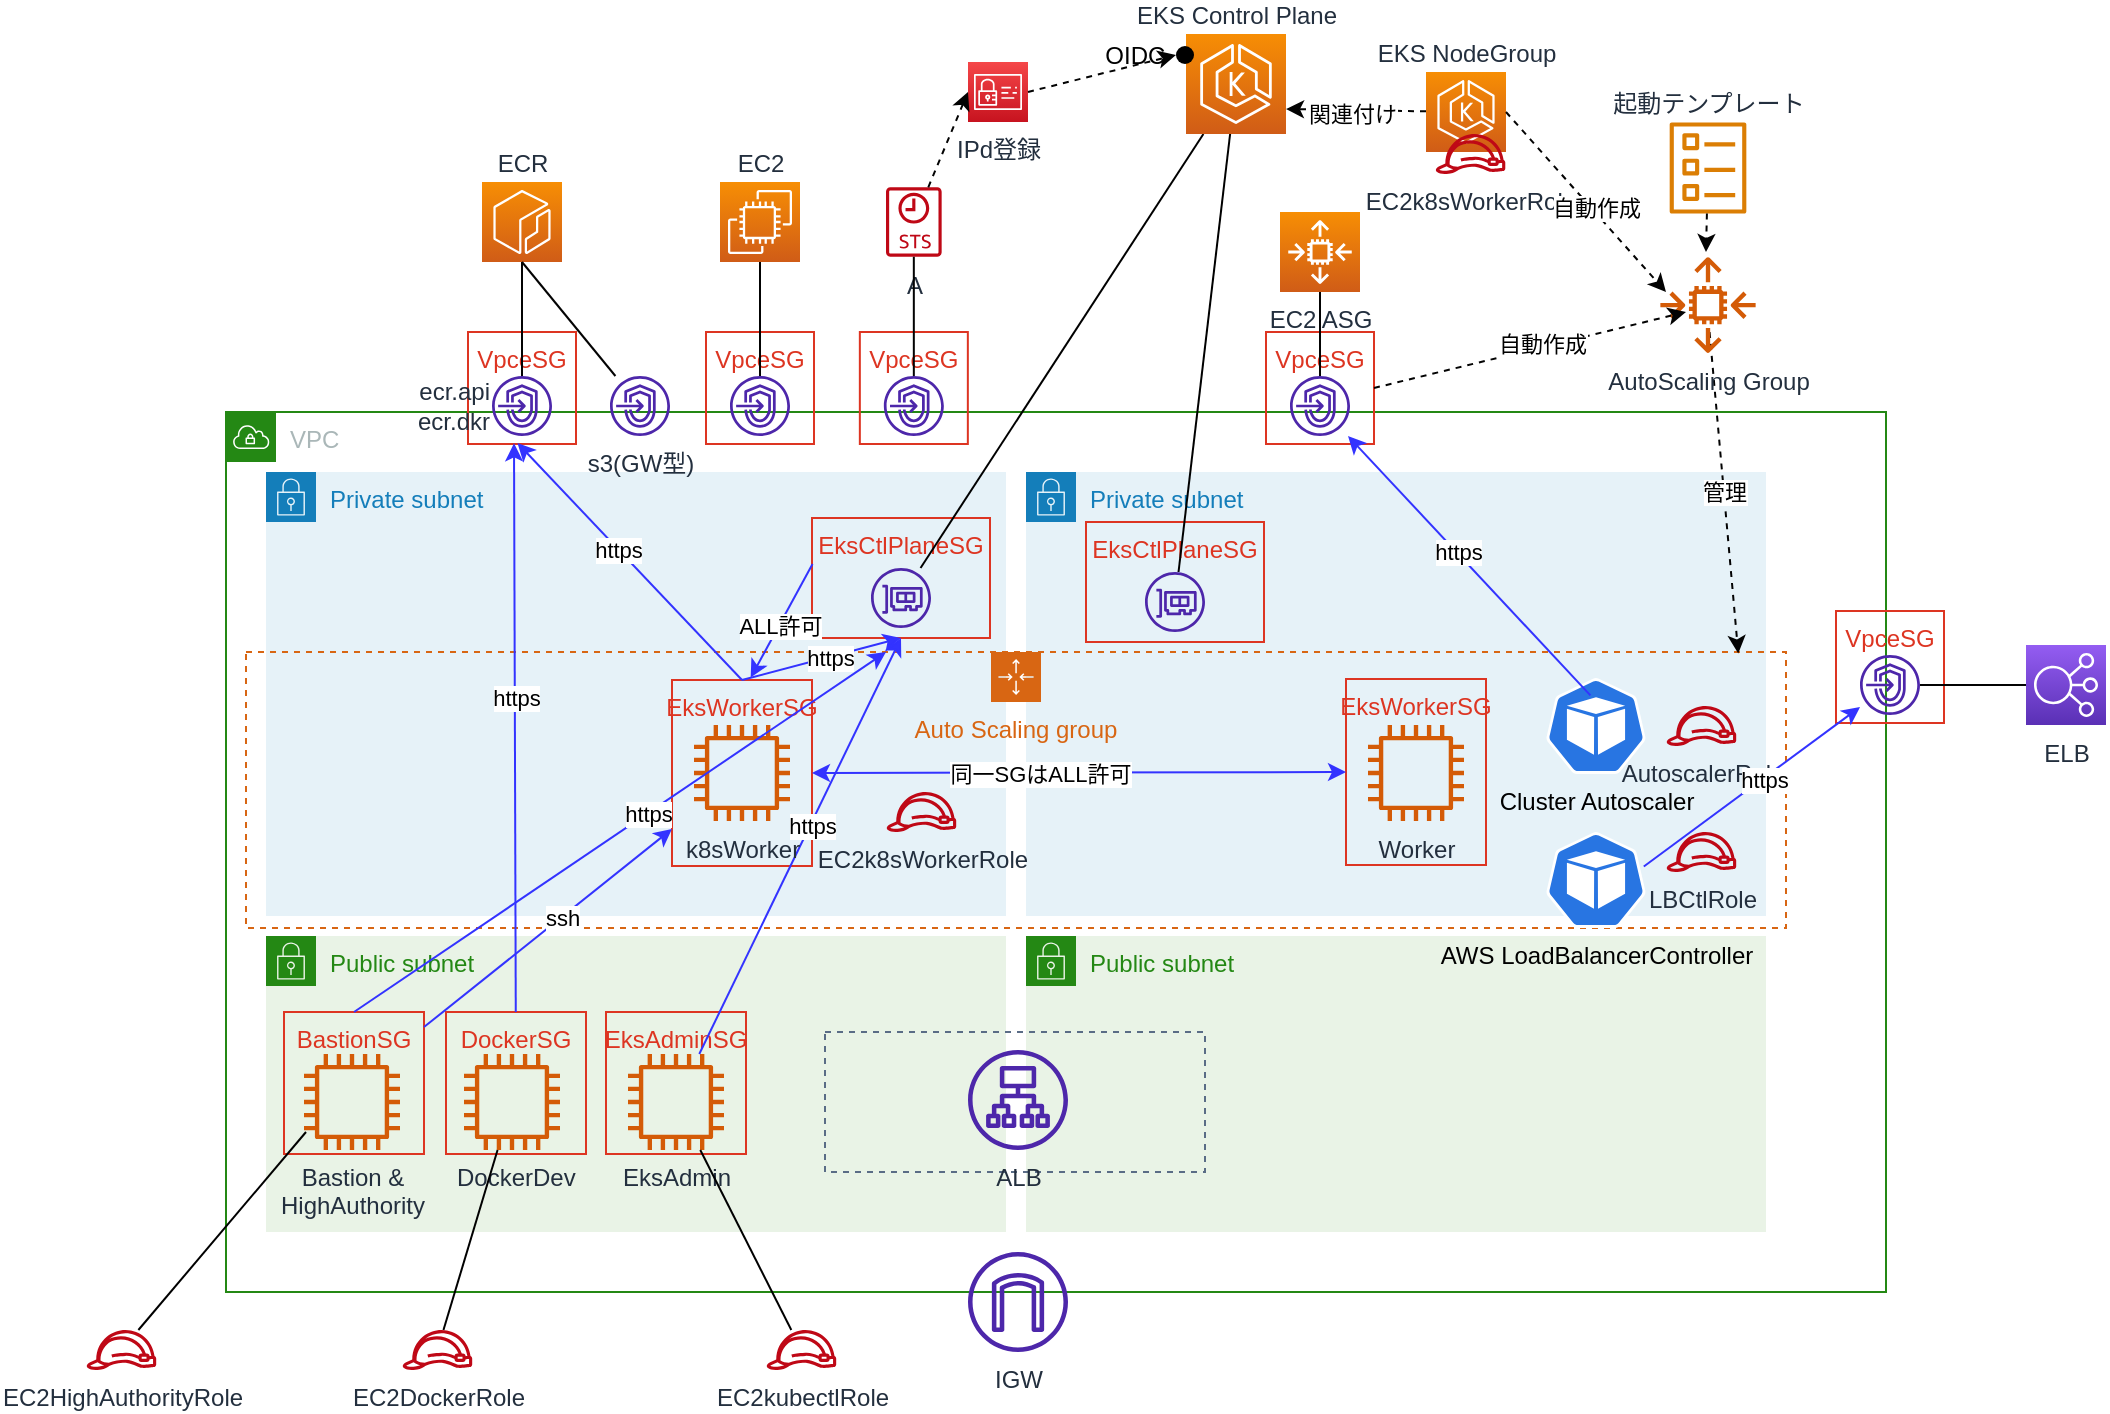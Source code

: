 <mxfile version="17.4.2" type="device" pages="4"><diagram id="bLfemFGfN4xzeytDdE3u" name="overall"><mxGraphModel dx="1460" dy="2175" grid="1" gridSize="10" guides="1" tooltips="1" connect="1" arrows="1" fold="1" page="1" pageScale="1" pageWidth="827" pageHeight="1169" math="0" shadow="0"><root><mxCell id="0"/><mxCell id="1" parent="0"/><mxCell id="81x6Ayqe36QucXjqOtEE-1" value="VPC" style="points=[[0,0],[0.25,0],[0.5,0],[0.75,0],[1,0],[1,0.25],[1,0.5],[1,0.75],[1,1],[0.75,1],[0.5,1],[0.25,1],[0,1],[0,0.75],[0,0.5],[0,0.25]];outlineConnect=0;gradientColor=none;html=1;whiteSpace=wrap;fontSize=12;fontStyle=0;container=1;pointerEvents=0;collapsible=0;recursiveResize=0;shape=mxgraph.aws4.group;grIcon=mxgraph.aws4.group_vpc;strokeColor=#248814;fillColor=none;verticalAlign=top;align=left;spacingLeft=30;fontColor=#AAB7B8;dashed=0;" vertex="1" parent="1"><mxGeometry x="140" y="60" width="830" height="440" as="geometry"/></mxCell><mxCell id="81x6Ayqe36QucXjqOtEE-2" value="Public subnet" style="points=[[0,0],[0.25,0],[0.5,0],[0.75,0],[1,0],[1,0.25],[1,0.5],[1,0.75],[1,1],[0.75,1],[0.5,1],[0.25,1],[0,1],[0,0.75],[0,0.5],[0,0.25]];outlineConnect=0;gradientColor=none;html=1;whiteSpace=wrap;fontSize=12;fontStyle=0;container=1;pointerEvents=0;collapsible=0;recursiveResize=0;shape=mxgraph.aws4.group;grIcon=mxgraph.aws4.group_security_group;grStroke=0;strokeColor=#248814;fillColor=#E9F3E6;verticalAlign=top;align=left;spacingLeft=30;fontColor=#248814;dashed=0;" vertex="1" parent="81x6Ayqe36QucXjqOtEE-1"><mxGeometry x="20" y="262" width="370" height="148" as="geometry"/></mxCell><mxCell id="81x6Ayqe36QucXjqOtEE-19" value="&amp;nbsp;DockerDev" style="sketch=0;outlineConnect=0;fontColor=#232F3E;gradientColor=none;fillColor=#D45B07;strokeColor=none;dashed=0;verticalLabelPosition=bottom;verticalAlign=top;align=center;html=1;fontSize=12;fontStyle=0;aspect=fixed;pointerEvents=1;shape=mxgraph.aws4.instance2;" vertex="1" parent="81x6Ayqe36QucXjqOtEE-2"><mxGeometry x="99" y="59" width="48" height="48" as="geometry"/></mxCell><mxCell id="81x6Ayqe36QucXjqOtEE-20" value="&amp;nbsp;Bastion &amp;amp;&amp;nbsp;&lt;br&gt;HighAuthority" style="sketch=0;outlineConnect=0;fontColor=#232F3E;gradientColor=none;fillColor=#D45B07;strokeColor=none;dashed=0;verticalLabelPosition=bottom;verticalAlign=top;align=center;html=1;fontSize=12;fontStyle=0;aspect=fixed;pointerEvents=1;shape=mxgraph.aws4.instance2;" vertex="1" parent="81x6Ayqe36QucXjqOtEE-2"><mxGeometry x="19" y="59" width="48" height="48" as="geometry"/></mxCell><mxCell id="81x6Ayqe36QucXjqOtEE-41" value="BastionSG" style="fillColor=none;strokeColor=#DD3522;verticalAlign=top;fontStyle=0;fontColor=#DD3522;" vertex="1" parent="81x6Ayqe36QucXjqOtEE-2"><mxGeometry x="9" y="38" width="70" height="71" as="geometry"/></mxCell><mxCell id="81x6Ayqe36QucXjqOtEE-42" value="DockerSG" style="fillColor=none;strokeColor=#DD3522;verticalAlign=top;fontStyle=0;fontColor=#DD3522;" vertex="1" parent="81x6Ayqe36QucXjqOtEE-2"><mxGeometry x="90" y="38" width="70" height="71" as="geometry"/></mxCell><mxCell id="81x6Ayqe36QucXjqOtEE-43" value="EksAdminSG" style="fillColor=none;strokeColor=#DD3522;verticalAlign=top;fontStyle=0;fontColor=#DD3522;" vertex="1" parent="81x6Ayqe36QucXjqOtEE-2"><mxGeometry x="170" y="38" width="70" height="71" as="geometry"/></mxCell><mxCell id="81x6Ayqe36QucXjqOtEE-44" value="EksAdmin" style="sketch=0;outlineConnect=0;fontColor=#232F3E;gradientColor=none;fillColor=#D45B07;strokeColor=none;dashed=0;verticalLabelPosition=bottom;verticalAlign=top;align=center;html=1;fontSize=12;fontStyle=0;aspect=fixed;pointerEvents=1;shape=mxgraph.aws4.instance2;" vertex="1" parent="81x6Ayqe36QucXjqOtEE-2"><mxGeometry x="181" y="59" width="48" height="48" as="geometry"/></mxCell><mxCell id="81x6Ayqe36QucXjqOtEE-3" value="Private subnet" style="points=[[0,0],[0.25,0],[0.5,0],[0.75,0],[1,0],[1,0.25],[1,0.5],[1,0.75],[1,1],[0.75,1],[0.5,1],[0.25,1],[0,1],[0,0.75],[0,0.5],[0,0.25]];outlineConnect=0;gradientColor=none;html=1;whiteSpace=wrap;fontSize=12;fontStyle=0;container=1;pointerEvents=0;collapsible=0;recursiveResize=0;shape=mxgraph.aws4.group;grIcon=mxgraph.aws4.group_security_group;grStroke=0;strokeColor=#147EBA;fillColor=#E6F2F8;verticalAlign=top;align=left;spacingLeft=30;fontColor=#147EBA;dashed=0;" vertex="1" parent="81x6Ayqe36QucXjqOtEE-1"><mxGeometry x="20" y="30" width="370" height="222" as="geometry"/></mxCell><mxCell id="81x6Ayqe36QucXjqOtEE-55" value="EksCtlPlaneSG" style="fillColor=none;strokeColor=#DD3522;verticalAlign=top;fontStyle=0;fontColor=#DD3522;" vertex="1" parent="81x6Ayqe36QucXjqOtEE-3"><mxGeometry x="273" y="23" width="89" height="60" as="geometry"/></mxCell><mxCell id="81x6Ayqe36QucXjqOtEE-56" value="" style="sketch=0;outlineConnect=0;fontColor=#232F3E;gradientColor=none;fillColor=#4D27AA;strokeColor=none;dashed=0;verticalLabelPosition=bottom;verticalAlign=top;align=center;html=1;fontSize=12;fontStyle=0;aspect=fixed;pointerEvents=1;shape=mxgraph.aws4.elastic_network_interface;" vertex="1" parent="81x6Ayqe36QucXjqOtEE-3"><mxGeometry x="302.5" y="48" width="30" height="30" as="geometry"/></mxCell><mxCell id="81x6Ayqe36QucXjqOtEE-23" value="Public subnet" style="points=[[0,0],[0.25,0],[0.5,0],[0.75,0],[1,0],[1,0.25],[1,0.5],[1,0.75],[1,1],[0.75,1],[0.5,1],[0.25,1],[0,1],[0,0.75],[0,0.5],[0,0.25]];outlineConnect=0;gradientColor=none;html=1;whiteSpace=wrap;fontSize=12;fontStyle=0;container=1;pointerEvents=0;collapsible=0;recursiveResize=0;shape=mxgraph.aws4.group;grIcon=mxgraph.aws4.group_security_group;grStroke=0;strokeColor=#248814;fillColor=#E9F3E6;verticalAlign=top;align=left;spacingLeft=30;fontColor=#248814;dashed=0;" vertex="1" parent="81x6Ayqe36QucXjqOtEE-1"><mxGeometry x="400" y="262" width="370" height="148" as="geometry"/></mxCell><mxCell id="dA_rx1ZolCVyQYKikhxj-32" value="" style="fillColor=none;strokeColor=#5A6C86;dashed=1;verticalAlign=top;fontStyle=0;fontColor=#5A6C86;" vertex="1" parent="81x6Ayqe36QucXjqOtEE-23"><mxGeometry x="-100.5" y="48" width="190" height="70" as="geometry"/></mxCell><mxCell id="dA_rx1ZolCVyQYKikhxj-25" value="ALB" style="sketch=0;outlineConnect=0;fontColor=#232F3E;gradientColor=none;fillColor=#4D27AA;strokeColor=none;dashed=0;verticalLabelPosition=bottom;verticalAlign=top;align=center;html=1;fontSize=12;fontStyle=0;aspect=fixed;pointerEvents=1;shape=mxgraph.aws4.application_load_balancer;" vertex="1" parent="81x6Ayqe36QucXjqOtEE-23"><mxGeometry x="-29.0" y="57" width="50" height="50" as="geometry"/></mxCell><mxCell id="81x6Ayqe36QucXjqOtEE-26" value="Private subnet" style="points=[[0,0],[0.25,0],[0.5,0],[0.75,0],[1,0],[1,0.25],[1,0.5],[1,0.75],[1,1],[0.75,1],[0.5,1],[0.25,1],[0,1],[0,0.75],[0,0.5],[0,0.25]];outlineConnect=0;gradientColor=none;html=1;whiteSpace=wrap;fontSize=12;fontStyle=0;container=1;pointerEvents=0;collapsible=0;recursiveResize=0;shape=mxgraph.aws4.group;grIcon=mxgraph.aws4.group_security_group;grStroke=0;strokeColor=#147EBA;fillColor=#E6F2F8;verticalAlign=top;align=left;spacingLeft=30;fontColor=#147EBA;dashed=0;" vertex="1" parent="81x6Ayqe36QucXjqOtEE-1"><mxGeometry x="400" y="30" width="370" height="222" as="geometry"/></mxCell><mxCell id="81x6Ayqe36QucXjqOtEE-57" value="EksCtlPlaneSG" style="fillColor=none;strokeColor=#DD3522;verticalAlign=top;fontStyle=0;fontColor=#DD3522;" vertex="1" parent="81x6Ayqe36QucXjqOtEE-26"><mxGeometry x="30" y="25" width="89" height="60" as="geometry"/></mxCell><mxCell id="81x6Ayqe36QucXjqOtEE-58" value="" style="sketch=0;outlineConnect=0;fontColor=#232F3E;gradientColor=none;fillColor=#4D27AA;strokeColor=none;dashed=0;verticalLabelPosition=bottom;verticalAlign=top;align=center;html=1;fontSize=12;fontStyle=0;aspect=fixed;pointerEvents=1;shape=mxgraph.aws4.elastic_network_interface;" vertex="1" parent="81x6Ayqe36QucXjqOtEE-26"><mxGeometry x="59.5" y="50" width="30" height="30" as="geometry"/></mxCell><mxCell id="81x6Ayqe36QucXjqOtEE-35" value="Auto Scaling group" style="points=[[0,0],[0.25,0],[0.5,0],[0.75,0],[1,0],[1,0.25],[1,0.5],[1,0.75],[1,1],[0.75,1],[0.5,1],[0.25,1],[0,1],[0,0.75],[0,0.5],[0,0.25]];outlineConnect=0;gradientColor=none;html=1;whiteSpace=wrap;fontSize=12;fontStyle=0;container=1;pointerEvents=0;collapsible=0;recursiveResize=0;shape=mxgraph.aws4.groupCenter;grIcon=mxgraph.aws4.group_auto_scaling_group;grStroke=1;strokeColor=#D86613;fillColor=none;verticalAlign=top;align=center;fontColor=#D86613;dashed=1;spacingTop=25;" vertex="1" parent="81x6Ayqe36QucXjqOtEE-1"><mxGeometry x="10" y="120" width="770" height="138" as="geometry"/></mxCell><mxCell id="81x6Ayqe36QucXjqOtEE-47" value="Worker" style="sketch=0;outlineConnect=0;fontColor=#232F3E;gradientColor=none;fillColor=#D45B07;strokeColor=none;dashed=0;verticalLabelPosition=bottom;verticalAlign=top;align=center;html=1;fontSize=12;fontStyle=0;aspect=fixed;pointerEvents=1;shape=mxgraph.aws4.instance2;" vertex="1" parent="81x6Ayqe36QucXjqOtEE-35"><mxGeometry x="561" y="36.5" width="48" height="48" as="geometry"/></mxCell><mxCell id="81x6Ayqe36QucXjqOtEE-48" value="EksWorkerSG" style="fillColor=none;strokeColor=#DD3522;verticalAlign=top;fontStyle=0;fontColor=#DD3522;" vertex="1" parent="81x6Ayqe36QucXjqOtEE-35"><mxGeometry x="550" y="13.5" width="70" height="93" as="geometry"/></mxCell><mxCell id="81x6Ayqe36QucXjqOtEE-75" value="EC2k8sWorkerRole" style="sketch=0;outlineConnect=0;fontColor=#232F3E;gradientColor=none;fillColor=#BF0816;strokeColor=none;dashed=0;verticalLabelPosition=bottom;verticalAlign=top;align=center;html=1;fontSize=12;fontStyle=0;aspect=fixed;pointerEvents=1;shape=mxgraph.aws4.role;" vertex="1" parent="81x6Ayqe36QucXjqOtEE-35"><mxGeometry x="320" y="70" width="35.45" height="20" as="geometry"/></mxCell><mxCell id="81x6Ayqe36QucXjqOtEE-80" value="EksWorkerSG" style="fillColor=none;strokeColor=#DD3522;verticalAlign=top;fontStyle=0;fontColor=#DD3522;" vertex="1" parent="81x6Ayqe36QucXjqOtEE-35"><mxGeometry x="213" y="14" width="70" height="93" as="geometry"/></mxCell><mxCell id="81x6Ayqe36QucXjqOtEE-101" style="edgeStyle=none;rounded=0;orthogonalLoop=1;jettySize=auto;html=1;entryX=0;entryY=0.5;entryDx=0;entryDy=0;endArrow=classic;endFill=1;strokeColor=#3333FF;exitX=1;exitY=0.5;exitDx=0;exitDy=0;startArrow=classic;startFill=1;" edge="1" parent="81x6Ayqe36QucXjqOtEE-35" source="81x6Ayqe36QucXjqOtEE-80" target="81x6Ayqe36QucXjqOtEE-48"><mxGeometry relative="1" as="geometry"><mxPoint x="236.638" y="211" as="sourcePoint"/><mxPoint x="337.5" y="3" as="targetPoint"/></mxGeometry></mxCell><mxCell id="81x6Ayqe36QucXjqOtEE-103" value="同一SGはALL許可" style="edgeLabel;html=1;align=center;verticalAlign=middle;resizable=0;points=[];" vertex="1" connectable="0" parent="81x6Ayqe36QucXjqOtEE-101"><mxGeometry x="-0.15" relative="1" as="geometry"><mxPoint as="offset"/></mxGeometry></mxCell><mxCell id="dA_rx1ZolCVyQYKikhxj-2" value="Cluster Autoscaler" style="sketch=0;html=1;dashed=0;whitespace=wrap;fillColor=#2875E2;strokeColor=#ffffff;points=[[0.005,0.63,0],[0.1,0.2,0],[0.9,0.2,0],[0.5,0,0],[0.995,0.63,0],[0.72,0.99,0],[0.5,1,0],[0.28,0.99,0]];shape=mxgraph.kubernetes.icon;prIcon=pod;verticalAlign=top;labelPosition=center;verticalLabelPosition=bottom;align=center;" vertex="1" parent="81x6Ayqe36QucXjqOtEE-35"><mxGeometry x="650" y="13" width="50" height="48" as="geometry"/></mxCell><mxCell id="dA_rx1ZolCVyQYKikhxj-17" value="AutoscalerRole" style="sketch=0;outlineConnect=0;fontColor=#232F3E;gradientColor=none;fillColor=#BF0816;strokeColor=none;dashed=0;verticalLabelPosition=bottom;verticalAlign=top;align=center;html=1;fontSize=12;fontStyle=0;aspect=fixed;pointerEvents=1;shape=mxgraph.aws4.role;" vertex="1" parent="81x6Ayqe36QucXjqOtEE-35"><mxGeometry x="710" y="27" width="35.45" height="20" as="geometry"/></mxCell><mxCell id="dA_rx1ZolCVyQYKikhxj-39" value="AWS LoadBalancerController" style="sketch=0;html=1;dashed=0;whitespace=wrap;fillColor=#2875E2;strokeColor=#ffffff;points=[[0.005,0.63,0],[0.1,0.2,0],[0.9,0.2,0],[0.5,0,0],[0.995,0.63,0],[0.72,0.99,0],[0.5,1,0],[0.28,0.99,0]];shape=mxgraph.kubernetes.icon;prIcon=pod;verticalAlign=top;labelPosition=center;verticalLabelPosition=bottom;align=center;" vertex="1" parent="81x6Ayqe36QucXjqOtEE-35"><mxGeometry x="650" y="90" width="50" height="48" as="geometry"/></mxCell><mxCell id="dA_rx1ZolCVyQYKikhxj-40" value="LBCtlRole" style="sketch=0;outlineConnect=0;fontColor=#232F3E;gradientColor=none;fillColor=#BF0816;strokeColor=none;dashed=0;verticalLabelPosition=bottom;verticalAlign=top;align=center;html=1;fontSize=12;fontStyle=0;aspect=fixed;pointerEvents=1;shape=mxgraph.aws4.role;" vertex="1" parent="81x6Ayqe36QucXjqOtEE-35"><mxGeometry x="710" y="90" width="35.45" height="20" as="geometry"/></mxCell><mxCell id="81x6Ayqe36QucXjqOtEE-36" style="edgeStyle=none;rounded=0;orthogonalLoop=1;jettySize=auto;html=1;exitX=0.5;exitY=1;exitDx=0;exitDy=0;endArrow=none;endFill=0;" edge="1" parent="81x6Ayqe36QucXjqOtEE-1" source="81x6Ayqe36QucXjqOtEE-35" target="81x6Ayqe36QucXjqOtEE-35"><mxGeometry relative="1" as="geometry"/></mxCell><mxCell id="81x6Ayqe36QucXjqOtEE-61" style="edgeStyle=none;rounded=0;orthogonalLoop=1;jettySize=auto;html=1;entryX=0.5;entryY=1;entryDx=0;entryDy=0;endArrow=classic;endFill=1;strokeColor=#3333FF;" edge="1" parent="81x6Ayqe36QucXjqOtEE-1" source="81x6Ayqe36QucXjqOtEE-44" target="81x6Ayqe36QucXjqOtEE-55"><mxGeometry relative="1" as="geometry"><mxPoint x="109" y="323.207" as="sourcePoint"/><mxPoint x="247.81" y="234.792" as="targetPoint"/></mxGeometry></mxCell><mxCell id="81x6Ayqe36QucXjqOtEE-62" value="https" style="edgeLabel;html=1;align=center;verticalAlign=middle;resizable=0;points=[];" vertex="1" connectable="0" parent="81x6Ayqe36QucXjqOtEE-61"><mxGeometry x="0.104" relative="1" as="geometry"><mxPoint as="offset"/></mxGeometry></mxCell><mxCell id="81x6Ayqe36QucXjqOtEE-63" style="edgeStyle=none;rounded=0;orthogonalLoop=1;jettySize=auto;html=1;entryX=0.5;entryY=1;entryDx=0;entryDy=0;endArrow=classic;endFill=1;strokeColor=#3333FF;exitX=0.5;exitY=0;exitDx=0;exitDy=0;" edge="1" parent="81x6Ayqe36QucXjqOtEE-1" source="81x6Ayqe36QucXjqOtEE-80" target="81x6Ayqe36QucXjqOtEE-55"><mxGeometry relative="1" as="geometry"><mxPoint x="258" y="134" as="sourcePoint"/><mxPoint x="347.5" y="123.0" as="targetPoint"/></mxGeometry></mxCell><mxCell id="81x6Ayqe36QucXjqOtEE-64" value="https" style="edgeLabel;html=1;align=center;verticalAlign=middle;resizable=0;points=[];" vertex="1" connectable="0" parent="81x6Ayqe36QucXjqOtEE-63"><mxGeometry x="0.104" relative="1" as="geometry"><mxPoint as="offset"/></mxGeometry></mxCell><mxCell id="81x6Ayqe36QucXjqOtEE-59" style="edgeStyle=none;rounded=0;orthogonalLoop=1;jettySize=auto;html=1;endArrow=classic;endFill=1;strokeColor=#3333FF;" edge="1" parent="81x6Ayqe36QucXjqOtEE-1" source="81x6Ayqe36QucXjqOtEE-41" target="81x6Ayqe36QucXjqOtEE-80"><mxGeometry relative="1" as="geometry"><mxPoint x="221.81" y="221.792" as="targetPoint"/></mxGeometry></mxCell><mxCell id="81x6Ayqe36QucXjqOtEE-60" value="ssh" style="edgeLabel;html=1;align=center;verticalAlign=middle;resizable=0;points=[];" vertex="1" connectable="0" parent="81x6Ayqe36QucXjqOtEE-59"><mxGeometry x="0.104" relative="1" as="geometry"><mxPoint as="offset"/></mxGeometry></mxCell><mxCell id="nOT8K7IlCKSN2f1WV-w3-1" style="edgeStyle=none;rounded=0;orthogonalLoop=1;jettySize=auto;html=1;entryX=0.562;entryY=-0.013;entryDx=0;entryDy=0;endArrow=classic;endFill=1;strokeColor=#3333FF;entryPerimeter=0;exitX=0.003;exitY=0.384;exitDx=0;exitDy=0;exitPerimeter=0;" edge="1" parent="81x6Ayqe36QucXjqOtEE-1" source="81x6Ayqe36QucXjqOtEE-55" target="81x6Ayqe36QucXjqOtEE-80"><mxGeometry relative="1" as="geometry"><mxPoint x="268" y="144.0" as="sourcePoint"/><mxPoint x="155.732" y="25.496" as="targetPoint"/></mxGeometry></mxCell><mxCell id="nOT8K7IlCKSN2f1WV-w3-2" value="ALL許可" style="edgeLabel;html=1;align=center;verticalAlign=middle;resizable=0;points=[];" vertex="1" connectable="0" parent="nOT8K7IlCKSN2f1WV-w3-1"><mxGeometry x="0.104" relative="1" as="geometry"><mxPoint as="offset"/></mxGeometry></mxCell><mxCell id="81x6Ayqe36QucXjqOtEE-6" value="IGW" style="sketch=0;outlineConnect=0;fontColor=#232F3E;gradientColor=none;fillColor=#4D27AA;strokeColor=none;dashed=0;verticalLabelPosition=bottom;verticalAlign=top;align=center;html=1;fontSize=12;fontStyle=0;aspect=fixed;pointerEvents=1;shape=mxgraph.aws4.internet_gateway;" vertex="1" parent="1"><mxGeometry x="511" y="480" width="50" height="50" as="geometry"/></mxCell><mxCell id="81x6Ayqe36QucXjqOtEE-29" value="EC2DockerRole" style="sketch=0;outlineConnect=0;fontColor=#232F3E;gradientColor=none;fillColor=#BF0816;strokeColor=none;dashed=0;verticalLabelPosition=bottom;verticalAlign=top;align=center;html=1;fontSize=12;fontStyle=0;aspect=fixed;pointerEvents=1;shape=mxgraph.aws4.role;" vertex="1" parent="1"><mxGeometry x="228.0" y="519" width="35.45" height="20" as="geometry"/></mxCell><mxCell id="81x6Ayqe36QucXjqOtEE-28" value="EC2HighAuthorityRole" style="sketch=0;outlineConnect=0;fontColor=#232F3E;gradientColor=none;fillColor=#BF0816;strokeColor=none;dashed=0;verticalLabelPosition=bottom;verticalAlign=top;align=center;html=1;fontSize=12;fontStyle=0;aspect=fixed;pointerEvents=1;shape=mxgraph.aws4.role;" vertex="1" parent="1"><mxGeometry x="70" y="519" width="35.45" height="20" as="geometry"/></mxCell><mxCell id="81x6Ayqe36QucXjqOtEE-30" style="rounded=0;orthogonalLoop=1;jettySize=auto;html=1;endArrow=none;endFill=0;" edge="1" parent="1" target="81x6Ayqe36QucXjqOtEE-28"><mxGeometry relative="1" as="geometry"><mxPoint x="180" y="420" as="sourcePoint"/></mxGeometry></mxCell><mxCell id="81x6Ayqe36QucXjqOtEE-31" style="edgeStyle=none;rounded=0;orthogonalLoop=1;jettySize=auto;html=1;endArrow=none;endFill=0;" edge="1" parent="1" source="81x6Ayqe36QucXjqOtEE-19" target="81x6Ayqe36QucXjqOtEE-29"><mxGeometry relative="1" as="geometry"/></mxCell><mxCell id="81x6Ayqe36QucXjqOtEE-32" value="EC2kubectlRole" style="sketch=0;outlineConnect=0;fontColor=#232F3E;gradientColor=none;fillColor=#BF0816;strokeColor=none;dashed=0;verticalLabelPosition=bottom;verticalAlign=top;align=center;html=1;fontSize=12;fontStyle=0;aspect=fixed;pointerEvents=1;shape=mxgraph.aws4.role;" vertex="1" parent="1"><mxGeometry x="410" y="519" width="35.45" height="20" as="geometry"/></mxCell><mxCell id="81x6Ayqe36QucXjqOtEE-33" style="edgeStyle=none;rounded=0;orthogonalLoop=1;jettySize=auto;html=1;endArrow=none;endFill=0;" edge="1" parent="1" source="81x6Ayqe36QucXjqOtEE-44" target="81x6Ayqe36QucXjqOtEE-32"><mxGeometry relative="1" as="geometry"><mxPoint x="345" y="430" as="sourcePoint"/></mxGeometry></mxCell><mxCell id="81x6Ayqe36QucXjqOtEE-49" value="VpceSG" style="fillColor=none;strokeColor=#DD3522;verticalAlign=top;fontStyle=0;fontColor=#DD3522;" vertex="1" parent="1"><mxGeometry x="261" y="20" width="54" height="56" as="geometry"/></mxCell><mxCell id="81x6Ayqe36QucXjqOtEE-53" style="edgeStyle=none;rounded=0;orthogonalLoop=1;jettySize=auto;html=1;endArrow=none;endFill=0;" edge="1" parent="1" source="81x6Ayqe36QucXjqOtEE-50" target="81x6Ayqe36QucXjqOtEE-56"><mxGeometry relative="1" as="geometry"><mxPoint x="500.128" y="110.0" as="targetPoint"/></mxGeometry></mxCell><mxCell id="81x6Ayqe36QucXjqOtEE-54" style="edgeStyle=none;rounded=0;orthogonalLoop=1;jettySize=auto;html=1;endArrow=none;endFill=0;" edge="1" parent="1" source="81x6Ayqe36QucXjqOtEE-50" target="81x6Ayqe36QucXjqOtEE-58"><mxGeometry relative="1" as="geometry"><mxPoint x="587.308" y="110.0" as="targetPoint"/></mxGeometry></mxCell><mxCell id="81x6Ayqe36QucXjqOtEE-50" value="EKS Control Plane" style="sketch=0;points=[[0,0,0],[0.25,0,0],[0.5,0,0],[0.75,0,0],[1,0,0],[0,1,0],[0.25,1,0],[0.5,1,0],[0.75,1,0],[1,1,0],[0,0.25,0],[0,0.5,0],[0,0.75,0],[1,0.25,0],[1,0.5,0],[1,0.75,0]];outlineConnect=0;fontColor=#232F3E;gradientColor=#F78E04;gradientDirection=north;fillColor=#D05C17;strokeColor=#ffffff;dashed=0;verticalLabelPosition=top;verticalAlign=bottom;align=center;html=1;fontSize=12;fontStyle=0;aspect=fixed;shape=mxgraph.aws4.resourceIcon;resIcon=mxgraph.aws4.eks;labelPosition=center;" vertex="1" parent="1"><mxGeometry x="620" y="-129" width="50" height="50" as="geometry"/></mxCell><mxCell id="81x6Ayqe36QucXjqOtEE-68" style="edgeStyle=none;rounded=0;orthogonalLoop=1;jettySize=auto;html=1;entryX=0.458;entryY=0.991;entryDx=0;entryDy=0;endArrow=classic;endFill=1;strokeColor=#3333FF;exitX=0.5;exitY=0;exitDx=0;exitDy=0;entryPerimeter=0;" edge="1" parent="1" source="81x6Ayqe36QucXjqOtEE-80" target="81x6Ayqe36QucXjqOtEE-49"><mxGeometry relative="1" as="geometry"><mxPoint x="398" y="194" as="sourcePoint"/><mxPoint x="487.5" y="183.0" as="targetPoint"/></mxGeometry></mxCell><mxCell id="81x6Ayqe36QucXjqOtEE-69" value="https" style="edgeLabel;html=1;align=center;verticalAlign=middle;resizable=0;points=[];" vertex="1" connectable="0" parent="81x6Ayqe36QucXjqOtEE-68"><mxGeometry x="0.104" relative="1" as="geometry"><mxPoint as="offset"/></mxGeometry></mxCell><mxCell id="81x6Ayqe36QucXjqOtEE-70" style="edgeStyle=none;rounded=0;orthogonalLoop=1;jettySize=auto;html=1;entryX=0.426;entryY=0.994;entryDx=0;entryDy=0;endArrow=classic;endFill=1;strokeColor=#3333FF;entryPerimeter=0;" edge="1" parent="1" source="81x6Ayqe36QucXjqOtEE-42" target="81x6Ayqe36QucXjqOtEE-49"><mxGeometry relative="1" as="geometry"><mxPoint x="424" y="207" as="sourcePoint"/><mxPoint x="340.03" y="79.955" as="targetPoint"/></mxGeometry></mxCell><mxCell id="81x6Ayqe36QucXjqOtEE-71" value="https" style="edgeLabel;html=1;align=center;verticalAlign=middle;resizable=0;points=[];" vertex="1" connectable="0" parent="81x6Ayqe36QucXjqOtEE-70"><mxGeometry x="0.104" relative="1" as="geometry"><mxPoint as="offset"/></mxGeometry></mxCell><mxCell id="81x6Ayqe36QucXjqOtEE-74" style="edgeStyle=none;rounded=0;orthogonalLoop=1;jettySize=auto;html=1;startArrow=none;startFill=0;endArrow=none;endFill=0;strokeColor=#030303;" edge="1" parent="1" source="81x6Ayqe36QucXjqOtEE-72" target="81x6Ayqe36QucXjqOtEE-73"><mxGeometry relative="1" as="geometry"/></mxCell><mxCell id="81x6Ayqe36QucXjqOtEE-72" value="ECR" style="sketch=0;points=[[0,0,0],[0.25,0,0],[0.5,0,0],[0.75,0,0],[1,0,0],[0,1,0],[0.25,1,0],[0.5,1,0],[0.75,1,0],[1,1,0],[0,0.25,0],[0,0.5,0],[0,0.75,0],[1,0.25,0],[1,0.5,0],[1,0.75,0]];outlineConnect=0;fontColor=#232F3E;gradientColor=#F78E04;gradientDirection=north;fillColor=#D05C17;strokeColor=#ffffff;dashed=0;verticalLabelPosition=top;verticalAlign=bottom;align=center;html=1;fontSize=12;fontStyle=0;aspect=fixed;shape=mxgraph.aws4.resourceIcon;resIcon=mxgraph.aws4.ecr;labelPosition=center;" vertex="1" parent="1"><mxGeometry x="268" y="-55" width="40" height="40" as="geometry"/></mxCell><mxCell id="81x6Ayqe36QucXjqOtEE-73" value="ecr.api&lt;br&gt;ecr.dkr" style="sketch=0;outlineConnect=0;fontColor=#232F3E;gradientColor=none;fillColor=#4D27AA;strokeColor=none;dashed=0;verticalLabelPosition=middle;verticalAlign=middle;align=right;html=1;fontSize=12;fontStyle=0;aspect=fixed;pointerEvents=1;shape=mxgraph.aws4.endpoints;labelPosition=left;" vertex="1" parent="1"><mxGeometry x="273" y="42" width="30" height="30" as="geometry"/></mxCell><mxCell id="81x6Ayqe36QucXjqOtEE-81" value="k8sWorker" style="sketch=0;outlineConnect=0;fontColor=#232F3E;gradientColor=none;fillColor=#D45B07;strokeColor=none;dashed=0;verticalLabelPosition=bottom;verticalAlign=top;align=center;html=1;fontSize=12;fontStyle=0;aspect=fixed;pointerEvents=1;shape=mxgraph.aws4.instance2;" vertex="1" parent="1"><mxGeometry x="374" y="216.5" width="48" height="48" as="geometry"/></mxCell><mxCell id="81x6Ayqe36QucXjqOtEE-83" style="edgeStyle=none;rounded=0;orthogonalLoop=1;jettySize=auto;html=1;endArrow=classic;endFill=1;strokeColor=#3333FF;exitX=0.5;exitY=0;exitDx=0;exitDy=0;" edge="1" parent="1" source="81x6Ayqe36QucXjqOtEE-41"><mxGeometry relative="1" as="geometry"><mxPoint x="294.889" y="370" as="sourcePoint"/><mxPoint x="470" y="180" as="targetPoint"/></mxGeometry></mxCell><mxCell id="81x6Ayqe36QucXjqOtEE-84" value="https" style="edgeLabel;html=1;align=center;verticalAlign=middle;resizable=0;points=[];" vertex="1" connectable="0" parent="81x6Ayqe36QucXjqOtEE-83"><mxGeometry x="0.104" relative="1" as="geometry"><mxPoint as="offset"/></mxGeometry></mxCell><mxCell id="81x6Ayqe36QucXjqOtEE-86" style="edgeStyle=none;rounded=0;orthogonalLoop=1;jettySize=auto;html=1;entryX=1;entryY=0.75;entryDx=0;entryDy=0;entryPerimeter=0;startArrow=none;startFill=0;endArrow=classic;endFill=1;strokeColor=#030303;dashed=1;" edge="1" parent="1" source="81x6Ayqe36QucXjqOtEE-85" target="81x6Ayqe36QucXjqOtEE-50"><mxGeometry relative="1" as="geometry"/></mxCell><mxCell id="81x6Ayqe36QucXjqOtEE-89" value="関連付け" style="edgeLabel;html=1;align=center;verticalAlign=middle;resizable=0;points=[];" vertex="1" connectable="0" parent="81x6Ayqe36QucXjqOtEE-86"><mxGeometry x="0.076" y="2" relative="1" as="geometry"><mxPoint as="offset"/></mxGeometry></mxCell><mxCell id="81x6Ayqe36QucXjqOtEE-85" value="EKS NodeGroup" style="sketch=0;points=[[0,0,0],[0.25,0,0],[0.5,0,0],[0.75,0,0],[1,0,0],[0,1,0],[0.25,1,0],[0.5,1,0],[0.75,1,0],[1,1,0],[0,0.25,0],[0,0.5,0],[0,0.75,0],[1,0.25,0],[1,0.5,0],[1,0.75,0]];outlineConnect=0;fontColor=#232F3E;gradientColor=#F78E04;gradientDirection=north;fillColor=#D05C17;strokeColor=#ffffff;dashed=0;verticalLabelPosition=top;verticalAlign=bottom;align=center;html=1;fontSize=12;fontStyle=0;aspect=fixed;shape=mxgraph.aws4.resourceIcon;resIcon=mxgraph.aws4.eks;labelPosition=center;" vertex="1" parent="1"><mxGeometry x="740" y="-110" width="40" height="40" as="geometry"/></mxCell><mxCell id="81x6Ayqe36QucXjqOtEE-87" value="EC2k8sWorkerRole" style="sketch=0;outlineConnect=0;fontColor=#232F3E;gradientColor=none;fillColor=#BF0816;strokeColor=none;dashed=0;verticalLabelPosition=bottom;verticalAlign=top;align=center;html=1;fontSize=12;fontStyle=0;aspect=fixed;pointerEvents=1;shape=mxgraph.aws4.role;" vertex="1" parent="1"><mxGeometry x="744.55" y="-79" width="35.45" height="20" as="geometry"/></mxCell><mxCell id="81x6Ayqe36QucXjqOtEE-92" value="管理" style="edgeStyle=none;rounded=0;orthogonalLoop=1;jettySize=auto;html=1;dashed=1;startArrow=none;startFill=0;endArrow=classic;endFill=1;strokeColor=#030303;entryX=0.969;entryY=0.005;entryDx=0;entryDy=0;entryPerimeter=0;" edge="1" parent="1" target="81x6Ayqe36QucXjqOtEE-35"><mxGeometry relative="1" as="geometry"><mxPoint x="881.786" y="20.0" as="sourcePoint"/></mxGeometry></mxCell><mxCell id="81x6Ayqe36QucXjqOtEE-90" style="edgeStyle=none;rounded=0;orthogonalLoop=1;jettySize=auto;html=1;entryX=0;entryY=0.5;entryDx=0;entryDy=0;entryPerimeter=0;startArrow=none;startFill=0;endArrow=classic;endFill=1;strokeColor=#030303;dashed=1;exitX=1;exitY=0.5;exitDx=0;exitDy=0;exitPerimeter=0;" edge="1" parent="1" source="81x6Ayqe36QucXjqOtEE-85"><mxGeometry relative="1" as="geometry"><mxPoint x="780.0" y="4.348" as="sourcePoint"/><mxPoint x="860" y="-2.274e-13" as="targetPoint"/></mxGeometry></mxCell><mxCell id="81x6Ayqe36QucXjqOtEE-91" value="自動作成" style="edgeLabel;html=1;align=center;verticalAlign=middle;resizable=0;points=[];" vertex="1" connectable="0" parent="81x6Ayqe36QucXjqOtEE-90"><mxGeometry x="0.076" y="2" relative="1" as="geometry"><mxPoint as="offset"/></mxGeometry></mxCell><mxCell id="81x6Ayqe36QucXjqOtEE-94" value="s3(GW型)" style="sketch=0;outlineConnect=0;fontColor=#232F3E;gradientColor=none;fillColor=#4D27AA;strokeColor=none;dashed=0;verticalLabelPosition=bottom;verticalAlign=top;align=center;html=1;fontSize=12;fontStyle=0;aspect=fixed;pointerEvents=1;shape=mxgraph.aws4.endpoints;labelPosition=center;" vertex="1" parent="1"><mxGeometry x="332" y="42" width="30" height="30" as="geometry"/></mxCell><mxCell id="81x6Ayqe36QucXjqOtEE-96" style="edgeStyle=none;rounded=0;orthogonalLoop=1;jettySize=auto;html=1;startArrow=none;startFill=0;endArrow=none;endFill=0;strokeColor=#030303;exitX=0.5;exitY=1;exitDx=0;exitDy=0;exitPerimeter=0;" edge="1" parent="1" source="81x6Ayqe36QucXjqOtEE-72" target="81x6Ayqe36QucXjqOtEE-94"><mxGeometry relative="1" as="geometry"><mxPoint x="298" y="-30" as="sourcePoint"/><mxPoint x="298" y="52" as="targetPoint"/></mxGeometry></mxCell><mxCell id="81x6Ayqe36QucXjqOtEE-97" value="EC2&lt;br&gt;" style="sketch=0;points=[[0,0,0],[0.25,0,0],[0.5,0,0],[0.75,0,0],[1,0,0],[0,1,0],[0.25,1,0],[0.5,1,0],[0.75,1,0],[1,1,0],[0,0.25,0],[0,0.5,0],[0,0.75,0],[1,0.25,0],[1,0.5,0],[1,0.75,0]];outlineConnect=0;fontColor=#232F3E;gradientColor=#F78E04;gradientDirection=north;fillColor=#D05C17;strokeColor=#ffffff;dashed=0;verticalLabelPosition=top;verticalAlign=bottom;align=center;html=1;fontSize=12;fontStyle=0;aspect=fixed;shape=mxgraph.aws4.resourceIcon;resIcon=mxgraph.aws4.ec2;labelPosition=center;" vertex="1" parent="1"><mxGeometry x="387" y="-55" width="40" height="40" as="geometry"/></mxCell><mxCell id="81x6Ayqe36QucXjqOtEE-98" value="VpceSG" style="fillColor=none;strokeColor=#DD3522;verticalAlign=top;fontStyle=0;fontColor=#DD3522;" vertex="1" parent="1"><mxGeometry x="380" y="20" width="54" height="56" as="geometry"/></mxCell><mxCell id="81x6Ayqe36QucXjqOtEE-99" value="" style="sketch=0;outlineConnect=0;fontColor=#232F3E;gradientColor=none;fillColor=#4D27AA;strokeColor=none;dashed=0;verticalLabelPosition=middle;verticalAlign=middle;align=right;html=1;fontSize=12;fontStyle=0;aspect=fixed;pointerEvents=1;shape=mxgraph.aws4.endpoints;labelPosition=left;" vertex="1" parent="1"><mxGeometry x="392" y="42" width="30" height="30" as="geometry"/></mxCell><mxCell id="81x6Ayqe36QucXjqOtEE-100" style="edgeStyle=none;rounded=0;orthogonalLoop=1;jettySize=auto;html=1;startArrow=none;startFill=0;endArrow=none;endFill=0;strokeColor=#030303;exitX=0.5;exitY=1;exitDx=0;exitDy=0;exitPerimeter=0;" edge="1" parent="1" source="81x6Ayqe36QucXjqOtEE-97" target="81x6Ayqe36QucXjqOtEE-99"><mxGeometry relative="1" as="geometry"><mxPoint x="298" y="-5" as="sourcePoint"/><mxPoint x="344.708" y="52" as="targetPoint"/></mxGeometry></mxCell><mxCell id="81x6Ayqe36QucXjqOtEE-104" value="起動テンプレート" style="sketch=0;outlineConnect=0;fontColor=#232F3E;gradientColor=none;fillColor=#DB7E04;strokeColor=none;dashed=0;verticalLabelPosition=top;verticalAlign=bottom;align=center;html=1;fontSize=12;fontStyle=0;aspect=fixed;pointerEvents=1;shape=mxgraph.aws4.template;labelPosition=center;" vertex="1" parent="1"><mxGeometry x="861.84" y="-85" width="38.33" height="46" as="geometry"/></mxCell><mxCell id="81x6Ayqe36QucXjqOtEE-105" style="edgeStyle=none;rounded=0;orthogonalLoop=1;jettySize=auto;html=1;entryX=0.5;entryY=0;entryDx=0;entryDy=0;entryPerimeter=0;startArrow=none;startFill=0;endArrow=classic;endFill=1;strokeColor=#030303;dashed=1;" edge="1" parent="1" source="81x6Ayqe36QucXjqOtEE-104"><mxGeometry relative="1" as="geometry"><mxPoint x="810.0" y="-50" as="sourcePoint"/><mxPoint x="880" y="-20.0" as="targetPoint"/></mxGeometry></mxCell><mxCell id="81x6Ayqe36QucXjqOtEE-107" value="OIDC&amp;nbsp;" style="ellipse;whiteSpace=wrap;html=1;aspect=fixed;fillColor=#000000;strokeColor=none;labelPosition=left;verticalLabelPosition=middle;align=right;verticalAlign=middle;" vertex="1" parent="1"><mxGeometry x="615" y="-123" width="9" height="9" as="geometry"/></mxCell><mxCell id="81x6Ayqe36QucXjqOtEE-108" value="IPd登録" style="sketch=0;points=[[0,0,0],[0.25,0,0],[0.5,0,0],[0.75,0,0],[1,0,0],[0,1,0],[0.25,1,0],[0.5,1,0],[0.75,1,0],[1,1,0],[0,0.25,0],[0,0.5,0],[0,0.75,0],[1,0.25,0],[1,0.5,0],[1,0.75,0]];outlineConnect=0;fontColor=#232F3E;gradientColor=#F54749;gradientDirection=north;fillColor=#C7131F;strokeColor=#ffffff;dashed=0;verticalLabelPosition=bottom;verticalAlign=top;align=center;html=1;fontSize=12;fontStyle=0;aspect=fixed;shape=mxgraph.aws4.resourceIcon;resIcon=mxgraph.aws4.identity_and_access_management;" vertex="1" parent="1"><mxGeometry x="511" y="-115" width="30" height="30" as="geometry"/></mxCell><mxCell id="81x6Ayqe36QucXjqOtEE-110" style="edgeStyle=none;rounded=0;orthogonalLoop=1;jettySize=auto;html=1;entryX=0;entryY=0.5;entryDx=0;entryDy=0;startArrow=none;startFill=0;endArrow=classic;endFill=1;strokeColor=#030303;dashed=1;exitX=1;exitY=0.5;exitDx=0;exitDy=0;exitPerimeter=0;" edge="1" parent="1" source="81x6Ayqe36QucXjqOtEE-108" target="81x6Ayqe36QucXjqOtEE-107"><mxGeometry relative="1" as="geometry"><mxPoint x="770" y="-54.909" as="sourcePoint"/><mxPoint x="680" y="-81.5" as="targetPoint"/></mxGeometry></mxCell><mxCell id="81x6Ayqe36QucXjqOtEE-112" value="A" style="sketch=0;outlineConnect=0;fontColor=#232F3E;gradientColor=none;fillColor=#BF0816;strokeColor=none;dashed=0;verticalLabelPosition=bottom;verticalAlign=top;align=center;html=1;fontSize=12;fontStyle=0;aspect=fixed;pointerEvents=1;shape=mxgraph.aws4.sts_alternate;" vertex="1" parent="1"><mxGeometry x="470" y="-52.5" width="27.83" height="35" as="geometry"/></mxCell><mxCell id="81x6Ayqe36QucXjqOtEE-114" style="edgeStyle=none;rounded=0;orthogonalLoop=1;jettySize=auto;html=1;entryX=0;entryY=0.5;entryDx=0;entryDy=0;startArrow=none;startFill=0;endArrow=classic;endFill=1;strokeColor=#030303;dashed=1;entryPerimeter=0;" edge="1" parent="1" source="81x6Ayqe36QucXjqOtEE-112" target="81x6Ayqe36QucXjqOtEE-108"><mxGeometry relative="1" as="geometry"><mxPoint x="551" y="-90" as="sourcePoint"/><mxPoint x="625.0" y="-108.5" as="targetPoint"/></mxGeometry></mxCell><mxCell id="dA_rx1ZolCVyQYKikhxj-3" value="VpceSG" style="fillColor=none;strokeColor=#DD3522;verticalAlign=top;fontStyle=0;fontColor=#DD3522;" vertex="1" parent="1"><mxGeometry x="456.92" y="20" width="54" height="56" as="geometry"/></mxCell><mxCell id="dA_rx1ZolCVyQYKikhxj-4" value="" style="sketch=0;outlineConnect=0;fontColor=#232F3E;gradientColor=none;fillColor=#4D27AA;strokeColor=none;dashed=0;verticalLabelPosition=middle;verticalAlign=middle;align=right;html=1;fontSize=12;fontStyle=0;aspect=fixed;pointerEvents=1;shape=mxgraph.aws4.endpoints;labelPosition=left;" vertex="1" parent="1"><mxGeometry x="468.92" y="42" width="30" height="30" as="geometry"/></mxCell><mxCell id="dA_rx1ZolCVyQYKikhxj-6" style="edgeStyle=none;rounded=0;orthogonalLoop=1;jettySize=auto;html=1;startArrow=none;startFill=0;endArrow=none;endFill=0;strokeColor=#030303;" edge="1" parent="1" source="81x6Ayqe36QucXjqOtEE-112" target="dA_rx1ZolCVyQYKikhxj-4"><mxGeometry relative="1" as="geometry"><mxPoint x="417" y="-5.0" as="sourcePoint"/><mxPoint x="417" y="52" as="targetPoint"/></mxGeometry></mxCell><mxCell id="dA_rx1ZolCVyQYKikhxj-7" value="VpceSG" style="fillColor=none;strokeColor=#DD3522;verticalAlign=top;fontStyle=0;fontColor=#DD3522;" vertex="1" parent="1"><mxGeometry x="660" y="20" width="54" height="56" as="geometry"/></mxCell><mxCell id="dA_rx1ZolCVyQYKikhxj-8" value="" style="sketch=0;outlineConnect=0;fontColor=#232F3E;gradientColor=none;fillColor=#4D27AA;strokeColor=none;dashed=0;verticalLabelPosition=middle;verticalAlign=middle;align=right;html=1;fontSize=12;fontStyle=0;aspect=fixed;pointerEvents=1;shape=mxgraph.aws4.endpoints;labelPosition=left;" vertex="1" parent="1"><mxGeometry x="672" y="42" width="30" height="30" as="geometry"/></mxCell><mxCell id="dA_rx1ZolCVyQYKikhxj-11" style="edgeStyle=none;rounded=0;orthogonalLoop=1;jettySize=auto;html=1;startArrow=none;startFill=0;endArrow=none;endFill=0;strokeColor=#030303;" edge="1" parent="1" source="dA_rx1ZolCVyQYKikhxj-10" target="dA_rx1ZolCVyQYKikhxj-8"><mxGeometry relative="1" as="geometry"/></mxCell><mxCell id="dA_rx1ZolCVyQYKikhxj-10" value="EC2 ASG" style="sketch=0;points=[[0,0,0],[0.25,0,0],[0.5,0,0],[0.75,0,0],[1,0,0],[0,1,0],[0.25,1,0],[0.5,1,0],[0.75,1,0],[1,1,0],[0,0.25,0],[0,0.5,0],[0,0.75,0],[1,0.25,0],[1,0.5,0],[1,0.75,0]];outlineConnect=0;fontColor=#232F3E;gradientColor=#F78E04;gradientDirection=north;fillColor=#D05C17;strokeColor=#ffffff;dashed=0;verticalLabelPosition=bottom;verticalAlign=top;align=center;html=1;fontSize=12;fontStyle=0;aspect=fixed;shape=mxgraph.aws4.resourceIcon;resIcon=mxgraph.aws4.auto_scaling2;" vertex="1" parent="1"><mxGeometry x="667" y="-40" width="40" height="40" as="geometry"/></mxCell><mxCell id="dA_rx1ZolCVyQYKikhxj-12" value="AutoScaling Group" style="sketch=0;outlineConnect=0;fontColor=#232F3E;gradientColor=none;fillColor=#D45B07;strokeColor=none;dashed=0;verticalLabelPosition=bottom;verticalAlign=top;align=center;html=1;fontSize=12;fontStyle=0;aspect=fixed;pointerEvents=1;shape=mxgraph.aws4.auto_scaling2;" vertex="1" parent="1"><mxGeometry x="857" y="-17.5" width="48" height="48" as="geometry"/></mxCell><mxCell id="dA_rx1ZolCVyQYKikhxj-14" style="edgeStyle=none;rounded=0;orthogonalLoop=1;jettySize=auto;html=1;entryX=0;entryY=0.5;entryDx=0;entryDy=0;entryPerimeter=0;startArrow=none;startFill=0;endArrow=classic;endFill=1;strokeColor=#030303;dashed=1;exitX=1;exitY=0.5;exitDx=0;exitDy=0;" edge="1" parent="1" source="dA_rx1ZolCVyQYKikhxj-7"><mxGeometry relative="1" as="geometry"><mxPoint x="790" y="-80.0" as="sourcePoint"/><mxPoint x="870" y="10.0" as="targetPoint"/></mxGeometry></mxCell><mxCell id="dA_rx1ZolCVyQYKikhxj-15" value="自動作成" style="edgeLabel;html=1;align=center;verticalAlign=middle;resizable=0;points=[];" vertex="1" connectable="0" parent="dA_rx1ZolCVyQYKikhxj-14"><mxGeometry x="0.076" y="2" relative="1" as="geometry"><mxPoint as="offset"/></mxGeometry></mxCell><mxCell id="dA_rx1ZolCVyQYKikhxj-29" style="edgeStyle=none;rounded=0;orthogonalLoop=1;jettySize=auto;html=1;endArrow=classic;endFill=1;strokeColor=#3333FF;exitX=0.444;exitY=0.181;exitDx=0;exitDy=0;exitPerimeter=0;" edge="1" parent="1" source="dA_rx1ZolCVyQYKikhxj-2" target="dA_rx1ZolCVyQYKikhxj-8"><mxGeometry relative="1" as="geometry"><mxPoint x="840" y="230" as="sourcePoint"/><mxPoint x="707.0" y="96" as="targetPoint"/></mxGeometry></mxCell><mxCell id="dA_rx1ZolCVyQYKikhxj-30" value="https" style="edgeLabel;html=1;align=center;verticalAlign=middle;resizable=0;points=[];" vertex="1" connectable="0" parent="dA_rx1ZolCVyQYKikhxj-29"><mxGeometry x="0.104" relative="1" as="geometry"><mxPoint as="offset"/></mxGeometry></mxCell><mxCell id="dA_rx1ZolCVyQYKikhxj-34" value="VpceSG" style="fillColor=none;strokeColor=#DD3522;verticalAlign=top;fontStyle=0;fontColor=#DD3522;" vertex="1" parent="1"><mxGeometry x="945" y="159.5" width="54" height="56" as="geometry"/></mxCell><mxCell id="dA_rx1ZolCVyQYKikhxj-37" style="edgeStyle=none;rounded=0;orthogonalLoop=1;jettySize=auto;html=1;entryX=0;entryY=0.5;entryDx=0;entryDy=0;entryPerimeter=0;startArrow=none;startFill=0;endArrow=none;endFill=0;strokeColor=#030303;" edge="1" parent="1" source="dA_rx1ZolCVyQYKikhxj-35" target="dA_rx1ZolCVyQYKikhxj-36"><mxGeometry relative="1" as="geometry"/></mxCell><mxCell id="dA_rx1ZolCVyQYKikhxj-35" value="" style="sketch=0;outlineConnect=0;fontColor=#232F3E;gradientColor=none;fillColor=#4D27AA;strokeColor=none;dashed=0;verticalLabelPosition=middle;verticalAlign=middle;align=right;html=1;fontSize=12;fontStyle=0;aspect=fixed;pointerEvents=1;shape=mxgraph.aws4.endpoints;labelPosition=left;" vertex="1" parent="1"><mxGeometry x="957" y="181.5" width="30" height="30" as="geometry"/></mxCell><mxCell id="dA_rx1ZolCVyQYKikhxj-36" value="ELB" style="sketch=0;points=[[0,0,0],[0.25,0,0],[0.5,0,0],[0.75,0,0],[1,0,0],[0,1,0],[0.25,1,0],[0.5,1,0],[0.75,1,0],[1,1,0],[0,0.25,0],[0,0.5,0],[0,0.75,0],[1,0.25,0],[1,0.5,0],[1,0.75,0]];outlineConnect=0;fontColor=#232F3E;gradientColor=#945DF2;gradientDirection=north;fillColor=#5A30B5;strokeColor=#ffffff;dashed=0;verticalLabelPosition=bottom;verticalAlign=top;align=center;html=1;fontSize=12;fontStyle=0;aspect=fixed;shape=mxgraph.aws4.resourceIcon;resIcon=mxgraph.aws4.elastic_load_balancing;" vertex="1" parent="1"><mxGeometry x="1040" y="176.5" width="40" height="40" as="geometry"/></mxCell><mxCell id="dA_rx1ZolCVyQYKikhxj-41" style="edgeStyle=none;rounded=0;orthogonalLoop=1;jettySize=auto;html=1;endArrow=classic;endFill=1;strokeColor=#3333FF;exitX=0.978;exitY=0.359;exitDx=0;exitDy=0;exitPerimeter=0;" edge="1" parent="1" source="dA_rx1ZolCVyQYKikhxj-39" target="dA_rx1ZolCVyQYKikhxj-35"><mxGeometry relative="1" as="geometry"><mxPoint x="832.2" y="211.688" as="sourcePoint"/><mxPoint x="711.016" y="82" as="targetPoint"/></mxGeometry></mxCell><mxCell id="dA_rx1ZolCVyQYKikhxj-42" value="https" style="edgeLabel;html=1;align=center;verticalAlign=middle;resizable=0;points=[];" vertex="1" connectable="0" parent="dA_rx1ZolCVyQYKikhxj-41"><mxGeometry x="0.104" relative="1" as="geometry"><mxPoint as="offset"/></mxGeometry></mxCell></root></mxGraphModel></diagram><diagram id="6umT-L8RasL86c-Qvo7R" name="basic_arch"><mxGraphModel dx="1314" dy="2074" grid="1" gridSize="10" guides="1" tooltips="1" connect="1" arrows="1" fold="1" page="1" pageScale="1" pageWidth="827" pageHeight="1169" math="0" shadow="0"><root><mxCell id="0"/><mxCell id="1" parent="0"/><mxCell id="s7-HMvbxxWNXL3wUIkOZ-1" value="VPC" style="points=[[0,0],[0.25,0],[0.5,0],[0.75,0],[1,0],[1,0.25],[1,0.5],[1,0.75],[1,1],[0.75,1],[0.5,1],[0.25,1],[0,1],[0,0.75],[0,0.5],[0,0.25]];outlineConnect=0;gradientColor=none;html=1;whiteSpace=wrap;fontSize=12;fontStyle=0;container=1;pointerEvents=0;collapsible=0;recursiveResize=0;shape=mxgraph.aws4.group;grIcon=mxgraph.aws4.group_vpc;strokeColor=#248814;fillColor=none;verticalAlign=top;align=left;spacingLeft=30;fontColor=#AAB7B8;dashed=0;" vertex="1" parent="1"><mxGeometry x="140" y="60" width="830" height="440" as="geometry"/></mxCell><mxCell id="s7-HMvbxxWNXL3wUIkOZ-2" value="Public subnet" style="points=[[0,0],[0.25,0],[0.5,0],[0.75,0],[1,0],[1,0.25],[1,0.5],[1,0.75],[1,1],[0.75,1],[0.5,1],[0.25,1],[0,1],[0,0.75],[0,0.5],[0,0.25]];outlineConnect=0;gradientColor=none;html=1;whiteSpace=wrap;fontSize=12;fontStyle=0;container=1;pointerEvents=0;collapsible=0;recursiveResize=0;shape=mxgraph.aws4.group;grIcon=mxgraph.aws4.group_security_group;grStroke=0;strokeColor=#248814;fillColor=#E9F3E6;verticalAlign=top;align=left;spacingLeft=30;fontColor=#248814;dashed=0;" vertex="1" parent="s7-HMvbxxWNXL3wUIkOZ-1"><mxGeometry x="20" y="262" width="370" height="148" as="geometry"/></mxCell><mxCell id="s7-HMvbxxWNXL3wUIkOZ-3" value="&amp;nbsp;DockerDev" style="sketch=0;outlineConnect=0;fontColor=#232F3E;gradientColor=none;fillColor=#D45B07;strokeColor=none;dashed=0;verticalLabelPosition=bottom;verticalAlign=top;align=center;html=1;fontSize=12;fontStyle=0;aspect=fixed;pointerEvents=1;shape=mxgraph.aws4.instance2;" vertex="1" parent="s7-HMvbxxWNXL3wUIkOZ-2"><mxGeometry x="99" y="59" width="48" height="48" as="geometry"/></mxCell><mxCell id="s7-HMvbxxWNXL3wUIkOZ-4" value="&amp;nbsp;Bastion &amp;amp;&amp;nbsp;&lt;br&gt;HighAuthority" style="sketch=0;outlineConnect=0;fontColor=#232F3E;gradientColor=none;fillColor=#D45B07;strokeColor=none;dashed=0;verticalLabelPosition=bottom;verticalAlign=top;align=center;html=1;fontSize=12;fontStyle=0;aspect=fixed;pointerEvents=1;shape=mxgraph.aws4.instance2;" vertex="1" parent="s7-HMvbxxWNXL3wUIkOZ-2"><mxGeometry x="19" y="59" width="48" height="48" as="geometry"/></mxCell><mxCell id="s7-HMvbxxWNXL3wUIkOZ-5" value="BastionSG" style="fillColor=none;strokeColor=#DD3522;verticalAlign=top;fontStyle=0;fontColor=#DD3522;" vertex="1" parent="s7-HMvbxxWNXL3wUIkOZ-2"><mxGeometry x="9" y="38" width="70" height="71" as="geometry"/></mxCell><mxCell id="s7-HMvbxxWNXL3wUIkOZ-6" value="DockerSG" style="fillColor=none;strokeColor=#DD3522;verticalAlign=top;fontStyle=0;fontColor=#DD3522;" vertex="1" parent="s7-HMvbxxWNXL3wUIkOZ-2"><mxGeometry x="90" y="38" width="70" height="71" as="geometry"/></mxCell><mxCell id="s7-HMvbxxWNXL3wUIkOZ-7" value="EksAdminSG" style="fillColor=none;strokeColor=#DD3522;verticalAlign=top;fontStyle=0;fontColor=#DD3522;" vertex="1" parent="s7-HMvbxxWNXL3wUIkOZ-2"><mxGeometry x="170" y="38" width="70" height="71" as="geometry"/></mxCell><mxCell id="s7-HMvbxxWNXL3wUIkOZ-8" value="EksAdmin" style="sketch=0;outlineConnect=0;fontColor=#232F3E;gradientColor=none;fillColor=#D45B07;strokeColor=none;dashed=0;verticalLabelPosition=bottom;verticalAlign=top;align=center;html=1;fontSize=12;fontStyle=0;aspect=fixed;pointerEvents=1;shape=mxgraph.aws4.instance2;" vertex="1" parent="s7-HMvbxxWNXL3wUIkOZ-2"><mxGeometry x="181" y="59" width="48" height="48" as="geometry"/></mxCell><mxCell id="s7-HMvbxxWNXL3wUIkOZ-9" value="Private subnet" style="points=[[0,0],[0.25,0],[0.5,0],[0.75,0],[1,0],[1,0.25],[1,0.5],[1,0.75],[1,1],[0.75,1],[0.5,1],[0.25,1],[0,1],[0,0.75],[0,0.5],[0,0.25]];outlineConnect=0;gradientColor=none;html=1;whiteSpace=wrap;fontSize=12;fontStyle=0;container=1;pointerEvents=0;collapsible=0;recursiveResize=0;shape=mxgraph.aws4.group;grIcon=mxgraph.aws4.group_security_group;grStroke=0;strokeColor=#147EBA;fillColor=#E6F2F8;verticalAlign=top;align=left;spacingLeft=30;fontColor=#147EBA;dashed=0;" vertex="1" parent="s7-HMvbxxWNXL3wUIkOZ-1"><mxGeometry x="20" y="30" width="370" height="222" as="geometry"/></mxCell><mxCell id="s7-HMvbxxWNXL3wUIkOZ-10" value="EksCtlPlaneSG" style="fillColor=none;strokeColor=#DD3522;verticalAlign=top;fontStyle=0;fontColor=#DD3522;" vertex="1" parent="s7-HMvbxxWNXL3wUIkOZ-9"><mxGeometry x="273" y="23" width="89" height="60" as="geometry"/></mxCell><mxCell id="s7-HMvbxxWNXL3wUIkOZ-11" value="" style="sketch=0;outlineConnect=0;fontColor=#232F3E;gradientColor=none;fillColor=#4D27AA;strokeColor=none;dashed=0;verticalLabelPosition=bottom;verticalAlign=top;align=center;html=1;fontSize=12;fontStyle=0;aspect=fixed;pointerEvents=1;shape=mxgraph.aws4.elastic_network_interface;" vertex="1" parent="s7-HMvbxxWNXL3wUIkOZ-9"><mxGeometry x="302.5" y="48" width="30" height="30" as="geometry"/></mxCell><mxCell id="s7-HMvbxxWNXL3wUIkOZ-12" value="Public subnet" style="points=[[0,0],[0.25,0],[0.5,0],[0.75,0],[1,0],[1,0.25],[1,0.5],[1,0.75],[1,1],[0.75,1],[0.5,1],[0.25,1],[0,1],[0,0.75],[0,0.5],[0,0.25]];outlineConnect=0;gradientColor=none;html=1;whiteSpace=wrap;fontSize=12;fontStyle=0;container=1;pointerEvents=0;collapsible=0;recursiveResize=0;shape=mxgraph.aws4.group;grIcon=mxgraph.aws4.group_security_group;grStroke=0;strokeColor=#248814;fillColor=#E9F3E6;verticalAlign=top;align=left;spacingLeft=30;fontColor=#248814;dashed=0;" vertex="1" parent="s7-HMvbxxWNXL3wUIkOZ-1"><mxGeometry x="400" y="262" width="370" height="148" as="geometry"/></mxCell><mxCell id="s7-HMvbxxWNXL3wUIkOZ-15" value="Private subnet" style="points=[[0,0],[0.25,0],[0.5,0],[0.75,0],[1,0],[1,0.25],[1,0.5],[1,0.75],[1,1],[0.75,1],[0.5,1],[0.25,1],[0,1],[0,0.75],[0,0.5],[0,0.25]];outlineConnect=0;gradientColor=none;html=1;whiteSpace=wrap;fontSize=12;fontStyle=0;container=1;pointerEvents=0;collapsible=0;recursiveResize=0;shape=mxgraph.aws4.group;grIcon=mxgraph.aws4.group_security_group;grStroke=0;strokeColor=#147EBA;fillColor=#E6F2F8;verticalAlign=top;align=left;spacingLeft=30;fontColor=#147EBA;dashed=0;" vertex="1" parent="s7-HMvbxxWNXL3wUIkOZ-1"><mxGeometry x="400" y="30" width="370" height="222" as="geometry"/></mxCell><mxCell id="s7-HMvbxxWNXL3wUIkOZ-16" value="EksCtlPlaneSG" style="fillColor=none;strokeColor=#DD3522;verticalAlign=top;fontStyle=0;fontColor=#DD3522;" vertex="1" parent="s7-HMvbxxWNXL3wUIkOZ-15"><mxGeometry x="30" y="25" width="89" height="60" as="geometry"/></mxCell><mxCell id="s7-HMvbxxWNXL3wUIkOZ-17" value="" style="sketch=0;outlineConnect=0;fontColor=#232F3E;gradientColor=none;fillColor=#4D27AA;strokeColor=none;dashed=0;verticalLabelPosition=bottom;verticalAlign=top;align=center;html=1;fontSize=12;fontStyle=0;aspect=fixed;pointerEvents=1;shape=mxgraph.aws4.elastic_network_interface;" vertex="1" parent="s7-HMvbxxWNXL3wUIkOZ-15"><mxGeometry x="59.5" y="50" width="30" height="30" as="geometry"/></mxCell><mxCell id="s7-HMvbxxWNXL3wUIkOZ-18" value="Auto Scaling group" style="points=[[0,0],[0.25,0],[0.5,0],[0.75,0],[1,0],[1,0.25],[1,0.5],[1,0.75],[1,1],[0.75,1],[0.5,1],[0.25,1],[0,1],[0,0.75],[0,0.5],[0,0.25]];outlineConnect=0;gradientColor=none;html=1;whiteSpace=wrap;fontSize=12;fontStyle=0;container=1;pointerEvents=0;collapsible=0;recursiveResize=0;shape=mxgraph.aws4.groupCenter;grIcon=mxgraph.aws4.group_auto_scaling_group;grStroke=1;strokeColor=#D86613;fillColor=none;verticalAlign=top;align=center;fontColor=#D86613;dashed=1;spacingTop=25;" vertex="1" parent="s7-HMvbxxWNXL3wUIkOZ-1"><mxGeometry x="10" y="120" width="770" height="138" as="geometry"/></mxCell><mxCell id="s7-HMvbxxWNXL3wUIkOZ-19" value="Worker" style="sketch=0;outlineConnect=0;fontColor=#232F3E;gradientColor=none;fillColor=#D45B07;strokeColor=none;dashed=0;verticalLabelPosition=bottom;verticalAlign=top;align=center;html=1;fontSize=12;fontStyle=0;aspect=fixed;pointerEvents=1;shape=mxgraph.aws4.instance2;" vertex="1" parent="s7-HMvbxxWNXL3wUIkOZ-18"><mxGeometry x="561" y="36.5" width="48" height="48" as="geometry"/></mxCell><mxCell id="s7-HMvbxxWNXL3wUIkOZ-20" value="EksWorkerSG" style="fillColor=none;strokeColor=#DD3522;verticalAlign=top;fontStyle=0;fontColor=#DD3522;" vertex="1" parent="s7-HMvbxxWNXL3wUIkOZ-18"><mxGeometry x="550" y="13.5" width="70" height="93" as="geometry"/></mxCell><mxCell id="s7-HMvbxxWNXL3wUIkOZ-21" value="EC2k8sWorkerRole" style="sketch=0;outlineConnect=0;fontColor=#232F3E;gradientColor=none;fillColor=#BF0816;strokeColor=none;dashed=0;verticalLabelPosition=bottom;verticalAlign=top;align=center;html=1;fontSize=12;fontStyle=0;aspect=fixed;pointerEvents=1;shape=mxgraph.aws4.role;" vertex="1" parent="s7-HMvbxxWNXL3wUIkOZ-18"><mxGeometry x="320" y="70" width="35.45" height="20" as="geometry"/></mxCell><mxCell id="s7-HMvbxxWNXL3wUIkOZ-22" value="EksWorkerSG" style="fillColor=none;strokeColor=#DD3522;verticalAlign=top;fontStyle=0;fontColor=#DD3522;" vertex="1" parent="s7-HMvbxxWNXL3wUIkOZ-18"><mxGeometry x="213" y="14" width="70" height="93" as="geometry"/></mxCell><mxCell id="s7-HMvbxxWNXL3wUIkOZ-23" style="edgeStyle=none;rounded=0;orthogonalLoop=1;jettySize=auto;html=1;entryX=0;entryY=0.5;entryDx=0;entryDy=0;endArrow=classic;endFill=1;strokeColor=#3333FF;exitX=1;exitY=0.5;exitDx=0;exitDy=0;startArrow=classic;startFill=1;" edge="1" parent="s7-HMvbxxWNXL3wUIkOZ-18" source="s7-HMvbxxWNXL3wUIkOZ-22" target="s7-HMvbxxWNXL3wUIkOZ-20"><mxGeometry relative="1" as="geometry"><mxPoint x="236.638" y="211" as="sourcePoint"/><mxPoint x="337.5" y="3" as="targetPoint"/></mxGeometry></mxCell><mxCell id="s7-HMvbxxWNXL3wUIkOZ-24" value="同一SGはALL許可" style="edgeLabel;html=1;align=center;verticalAlign=middle;resizable=0;points=[];" vertex="1" connectable="0" parent="s7-HMvbxxWNXL3wUIkOZ-23"><mxGeometry x="-0.15" relative="1" as="geometry"><mxPoint as="offset"/></mxGeometry></mxCell><mxCell id="s7-HMvbxxWNXL3wUIkOZ-29" style="edgeStyle=none;rounded=0;orthogonalLoop=1;jettySize=auto;html=1;exitX=0.5;exitY=1;exitDx=0;exitDy=0;endArrow=none;endFill=0;" edge="1" parent="s7-HMvbxxWNXL3wUIkOZ-1" source="s7-HMvbxxWNXL3wUIkOZ-18" target="s7-HMvbxxWNXL3wUIkOZ-18"><mxGeometry relative="1" as="geometry"/></mxCell><mxCell id="s7-HMvbxxWNXL3wUIkOZ-30" style="edgeStyle=none;rounded=0;orthogonalLoop=1;jettySize=auto;html=1;entryX=0.5;entryY=1;entryDx=0;entryDy=0;endArrow=classic;endFill=1;strokeColor=#3333FF;" edge="1" parent="s7-HMvbxxWNXL3wUIkOZ-1" source="s7-HMvbxxWNXL3wUIkOZ-8" target="s7-HMvbxxWNXL3wUIkOZ-10"><mxGeometry relative="1" as="geometry"><mxPoint x="109" y="323.207" as="sourcePoint"/><mxPoint x="247.81" y="234.792" as="targetPoint"/></mxGeometry></mxCell><mxCell id="s7-HMvbxxWNXL3wUIkOZ-31" value="https" style="edgeLabel;html=1;align=center;verticalAlign=middle;resizable=0;points=[];" vertex="1" connectable="0" parent="s7-HMvbxxWNXL3wUIkOZ-30"><mxGeometry x="0.104" relative="1" as="geometry"><mxPoint as="offset"/></mxGeometry></mxCell><mxCell id="s7-HMvbxxWNXL3wUIkOZ-32" style="edgeStyle=none;rounded=0;orthogonalLoop=1;jettySize=auto;html=1;entryX=0.5;entryY=1;entryDx=0;entryDy=0;endArrow=classic;endFill=1;strokeColor=#3333FF;exitX=0.5;exitY=0;exitDx=0;exitDy=0;" edge="1" parent="s7-HMvbxxWNXL3wUIkOZ-1" source="s7-HMvbxxWNXL3wUIkOZ-22" target="s7-HMvbxxWNXL3wUIkOZ-10"><mxGeometry relative="1" as="geometry"><mxPoint x="258" y="134" as="sourcePoint"/><mxPoint x="347.5" y="123.0" as="targetPoint"/></mxGeometry></mxCell><mxCell id="s7-HMvbxxWNXL3wUIkOZ-33" value="https" style="edgeLabel;html=1;align=center;verticalAlign=middle;resizable=0;points=[];" vertex="1" connectable="0" parent="s7-HMvbxxWNXL3wUIkOZ-32"><mxGeometry x="0.104" relative="1" as="geometry"><mxPoint as="offset"/></mxGeometry></mxCell><mxCell id="s7-HMvbxxWNXL3wUIkOZ-34" style="edgeStyle=none;rounded=0;orthogonalLoop=1;jettySize=auto;html=1;endArrow=classic;endFill=1;strokeColor=#3333FF;" edge="1" parent="s7-HMvbxxWNXL3wUIkOZ-1" source="s7-HMvbxxWNXL3wUIkOZ-5" target="s7-HMvbxxWNXL3wUIkOZ-22"><mxGeometry relative="1" as="geometry"><mxPoint x="221.81" y="221.792" as="targetPoint"/></mxGeometry></mxCell><mxCell id="s7-HMvbxxWNXL3wUIkOZ-35" value="ssh" style="edgeLabel;html=1;align=center;verticalAlign=middle;resizable=0;points=[];" vertex="1" connectable="0" parent="s7-HMvbxxWNXL3wUIkOZ-34"><mxGeometry x="0.104" relative="1" as="geometry"><mxPoint as="offset"/></mxGeometry></mxCell><mxCell id="s7-HMvbxxWNXL3wUIkOZ-36" style="edgeStyle=none;rounded=0;orthogonalLoop=1;jettySize=auto;html=1;entryX=0.562;entryY=-0.013;entryDx=0;entryDy=0;endArrow=classic;endFill=1;strokeColor=#3333FF;entryPerimeter=0;exitX=0.003;exitY=0.384;exitDx=0;exitDy=0;exitPerimeter=0;" edge="1" parent="s7-HMvbxxWNXL3wUIkOZ-1" source="s7-HMvbxxWNXL3wUIkOZ-10" target="s7-HMvbxxWNXL3wUIkOZ-22"><mxGeometry relative="1" as="geometry"><mxPoint x="268" y="144.0" as="sourcePoint"/><mxPoint x="155.732" y="25.496" as="targetPoint"/></mxGeometry></mxCell><mxCell id="s7-HMvbxxWNXL3wUIkOZ-37" value="ALL許可" style="edgeLabel;html=1;align=center;verticalAlign=middle;resizable=0;points=[];" vertex="1" connectable="0" parent="s7-HMvbxxWNXL3wUIkOZ-36"><mxGeometry x="0.104" relative="1" as="geometry"><mxPoint as="offset"/></mxGeometry></mxCell><mxCell id="s7-HMvbxxWNXL3wUIkOZ-38" value="IGW" style="sketch=0;outlineConnect=0;fontColor=#232F3E;gradientColor=none;fillColor=#4D27AA;strokeColor=none;dashed=0;verticalLabelPosition=bottom;verticalAlign=top;align=center;html=1;fontSize=12;fontStyle=0;aspect=fixed;pointerEvents=1;shape=mxgraph.aws4.internet_gateway;" vertex="1" parent="1"><mxGeometry x="511" y="480" width="50" height="50" as="geometry"/></mxCell><mxCell id="s7-HMvbxxWNXL3wUIkOZ-39" value="EC2DockerRole" style="sketch=0;outlineConnect=0;fontColor=#232F3E;gradientColor=none;fillColor=#BF0816;strokeColor=none;dashed=0;verticalLabelPosition=bottom;verticalAlign=top;align=center;html=1;fontSize=12;fontStyle=0;aspect=fixed;pointerEvents=1;shape=mxgraph.aws4.role;" vertex="1" parent="1"><mxGeometry x="228.0" y="519" width="35.45" height="20" as="geometry"/></mxCell><mxCell id="s7-HMvbxxWNXL3wUIkOZ-40" value="EC2HighAuthorityRole" style="sketch=0;outlineConnect=0;fontColor=#232F3E;gradientColor=none;fillColor=#BF0816;strokeColor=none;dashed=0;verticalLabelPosition=bottom;verticalAlign=top;align=center;html=1;fontSize=12;fontStyle=0;aspect=fixed;pointerEvents=1;shape=mxgraph.aws4.role;" vertex="1" parent="1"><mxGeometry x="70" y="519" width="35.45" height="20" as="geometry"/></mxCell><mxCell id="s7-HMvbxxWNXL3wUIkOZ-41" style="rounded=0;orthogonalLoop=1;jettySize=auto;html=1;endArrow=none;endFill=0;" edge="1" parent="1" target="s7-HMvbxxWNXL3wUIkOZ-40"><mxGeometry relative="1" as="geometry"><mxPoint x="180" y="420" as="sourcePoint"/></mxGeometry></mxCell><mxCell id="s7-HMvbxxWNXL3wUIkOZ-42" style="edgeStyle=none;rounded=0;orthogonalLoop=1;jettySize=auto;html=1;endArrow=none;endFill=0;" edge="1" parent="1" source="s7-HMvbxxWNXL3wUIkOZ-3" target="s7-HMvbxxWNXL3wUIkOZ-39"><mxGeometry relative="1" as="geometry"/></mxCell><mxCell id="s7-HMvbxxWNXL3wUIkOZ-43" value="EC2kubectlRole" style="sketch=0;outlineConnect=0;fontColor=#232F3E;gradientColor=none;fillColor=#BF0816;strokeColor=none;dashed=0;verticalLabelPosition=bottom;verticalAlign=top;align=center;html=1;fontSize=12;fontStyle=0;aspect=fixed;pointerEvents=1;shape=mxgraph.aws4.role;" vertex="1" parent="1"><mxGeometry x="410" y="519" width="35.45" height="20" as="geometry"/></mxCell><mxCell id="s7-HMvbxxWNXL3wUIkOZ-44" style="edgeStyle=none;rounded=0;orthogonalLoop=1;jettySize=auto;html=1;endArrow=none;endFill=0;" edge="1" parent="1" source="s7-HMvbxxWNXL3wUIkOZ-8" target="s7-HMvbxxWNXL3wUIkOZ-43"><mxGeometry relative="1" as="geometry"><mxPoint x="345" y="430" as="sourcePoint"/></mxGeometry></mxCell><mxCell id="s7-HMvbxxWNXL3wUIkOZ-45" value="VpceSG" style="fillColor=none;strokeColor=#DD3522;verticalAlign=top;fontStyle=0;fontColor=#DD3522;" vertex="1" parent="1"><mxGeometry x="261" y="20" width="54" height="56" as="geometry"/></mxCell><mxCell id="s7-HMvbxxWNXL3wUIkOZ-46" style="edgeStyle=none;rounded=0;orthogonalLoop=1;jettySize=auto;html=1;endArrow=none;endFill=0;" edge="1" parent="1" source="s7-HMvbxxWNXL3wUIkOZ-48" target="s7-HMvbxxWNXL3wUIkOZ-11"><mxGeometry relative="1" as="geometry"><mxPoint x="500.128" y="110.0" as="targetPoint"/></mxGeometry></mxCell><mxCell id="s7-HMvbxxWNXL3wUIkOZ-47" style="edgeStyle=none;rounded=0;orthogonalLoop=1;jettySize=auto;html=1;endArrow=none;endFill=0;" edge="1" parent="1" source="s7-HMvbxxWNXL3wUIkOZ-48" target="s7-HMvbxxWNXL3wUIkOZ-17"><mxGeometry relative="1" as="geometry"><mxPoint x="587.308" y="110.0" as="targetPoint"/></mxGeometry></mxCell><mxCell id="s7-HMvbxxWNXL3wUIkOZ-48" value="EKS Control Plane" style="sketch=0;points=[[0,0,0],[0.25,0,0],[0.5,0,0],[0.75,0,0],[1,0,0],[0,1,0],[0.25,1,0],[0.5,1,0],[0.75,1,0],[1,1,0],[0,0.25,0],[0,0.5,0],[0,0.75,0],[1,0.25,0],[1,0.5,0],[1,0.75,0]];outlineConnect=0;fontColor=#232F3E;gradientColor=#F78E04;gradientDirection=north;fillColor=#D05C17;strokeColor=#ffffff;dashed=0;verticalLabelPosition=top;verticalAlign=bottom;align=center;html=1;fontSize=12;fontStyle=0;aspect=fixed;shape=mxgraph.aws4.resourceIcon;resIcon=mxgraph.aws4.eks;labelPosition=center;" vertex="1" parent="1"><mxGeometry x="620" y="-129" width="50" height="50" as="geometry"/></mxCell><mxCell id="s7-HMvbxxWNXL3wUIkOZ-49" style="edgeStyle=none;rounded=0;orthogonalLoop=1;jettySize=auto;html=1;entryX=0.458;entryY=0.991;entryDx=0;entryDy=0;endArrow=classic;endFill=1;strokeColor=#3333FF;exitX=0.5;exitY=0;exitDx=0;exitDy=0;entryPerimeter=0;" edge="1" parent="1" source="s7-HMvbxxWNXL3wUIkOZ-22" target="s7-HMvbxxWNXL3wUIkOZ-45"><mxGeometry relative="1" as="geometry"><mxPoint x="398" y="194" as="sourcePoint"/><mxPoint x="487.5" y="183.0" as="targetPoint"/></mxGeometry></mxCell><mxCell id="s7-HMvbxxWNXL3wUIkOZ-50" value="https" style="edgeLabel;html=1;align=center;verticalAlign=middle;resizable=0;points=[];" vertex="1" connectable="0" parent="s7-HMvbxxWNXL3wUIkOZ-49"><mxGeometry x="0.104" relative="1" as="geometry"><mxPoint as="offset"/></mxGeometry></mxCell><mxCell id="s7-HMvbxxWNXL3wUIkOZ-51" style="edgeStyle=none;rounded=0;orthogonalLoop=1;jettySize=auto;html=1;entryX=0.426;entryY=0.994;entryDx=0;entryDy=0;endArrow=classic;endFill=1;strokeColor=#3333FF;entryPerimeter=0;" edge="1" parent="1" source="s7-HMvbxxWNXL3wUIkOZ-6" target="s7-HMvbxxWNXL3wUIkOZ-45"><mxGeometry relative="1" as="geometry"><mxPoint x="424" y="207" as="sourcePoint"/><mxPoint x="340.03" y="79.955" as="targetPoint"/></mxGeometry></mxCell><mxCell id="s7-HMvbxxWNXL3wUIkOZ-52" value="https" style="edgeLabel;html=1;align=center;verticalAlign=middle;resizable=0;points=[];" vertex="1" connectable="0" parent="s7-HMvbxxWNXL3wUIkOZ-51"><mxGeometry x="0.104" relative="1" as="geometry"><mxPoint as="offset"/></mxGeometry></mxCell><mxCell id="s7-HMvbxxWNXL3wUIkOZ-53" style="edgeStyle=none;rounded=0;orthogonalLoop=1;jettySize=auto;html=1;startArrow=none;startFill=0;endArrow=none;endFill=0;strokeColor=#030303;" edge="1" parent="1" source="s7-HMvbxxWNXL3wUIkOZ-54" target="s7-HMvbxxWNXL3wUIkOZ-55"><mxGeometry relative="1" as="geometry"/></mxCell><mxCell id="s7-HMvbxxWNXL3wUIkOZ-54" value="ECR" style="sketch=0;points=[[0,0,0],[0.25,0,0],[0.5,0,0],[0.75,0,0],[1,0,0],[0,1,0],[0.25,1,0],[0.5,1,0],[0.75,1,0],[1,1,0],[0,0.25,0],[0,0.5,0],[0,0.75,0],[1,0.25,0],[1,0.5,0],[1,0.75,0]];outlineConnect=0;fontColor=#232F3E;gradientColor=#F78E04;gradientDirection=north;fillColor=#D05C17;strokeColor=#ffffff;dashed=0;verticalLabelPosition=top;verticalAlign=bottom;align=center;html=1;fontSize=12;fontStyle=0;aspect=fixed;shape=mxgraph.aws4.resourceIcon;resIcon=mxgraph.aws4.ecr;labelPosition=center;" vertex="1" parent="1"><mxGeometry x="268" y="-55" width="40" height="40" as="geometry"/></mxCell><mxCell id="s7-HMvbxxWNXL3wUIkOZ-55" value="ecr.api&lt;br&gt;ecr.dkr" style="sketch=0;outlineConnect=0;fontColor=#232F3E;gradientColor=none;fillColor=#4D27AA;strokeColor=none;dashed=0;verticalLabelPosition=middle;verticalAlign=middle;align=right;html=1;fontSize=12;fontStyle=0;aspect=fixed;pointerEvents=1;shape=mxgraph.aws4.endpoints;labelPosition=left;" vertex="1" parent="1"><mxGeometry x="273" y="42" width="30" height="30" as="geometry"/></mxCell><mxCell id="s7-HMvbxxWNXL3wUIkOZ-56" value="k8sWorker" style="sketch=0;outlineConnect=0;fontColor=#232F3E;gradientColor=none;fillColor=#D45B07;strokeColor=none;dashed=0;verticalLabelPosition=bottom;verticalAlign=top;align=center;html=1;fontSize=12;fontStyle=0;aspect=fixed;pointerEvents=1;shape=mxgraph.aws4.instance2;" vertex="1" parent="1"><mxGeometry x="374" y="216.5" width="48" height="48" as="geometry"/></mxCell><mxCell id="s7-HMvbxxWNXL3wUIkOZ-57" style="edgeStyle=none;rounded=0;orthogonalLoop=1;jettySize=auto;html=1;endArrow=classic;endFill=1;strokeColor=#3333FF;exitX=0.5;exitY=0;exitDx=0;exitDy=0;" edge="1" parent="1" source="s7-HMvbxxWNXL3wUIkOZ-5"><mxGeometry relative="1" as="geometry"><mxPoint x="294.889" y="370" as="sourcePoint"/><mxPoint x="470" y="180" as="targetPoint"/></mxGeometry></mxCell><mxCell id="s7-HMvbxxWNXL3wUIkOZ-58" value="https" style="edgeLabel;html=1;align=center;verticalAlign=middle;resizable=0;points=[];" vertex="1" connectable="0" parent="s7-HMvbxxWNXL3wUIkOZ-57"><mxGeometry x="0.104" relative="1" as="geometry"><mxPoint as="offset"/></mxGeometry></mxCell><mxCell id="s7-HMvbxxWNXL3wUIkOZ-59" style="edgeStyle=none;rounded=0;orthogonalLoop=1;jettySize=auto;html=1;entryX=1;entryY=0.75;entryDx=0;entryDy=0;entryPerimeter=0;startArrow=none;startFill=0;endArrow=classic;endFill=1;strokeColor=#030303;dashed=1;" edge="1" parent="1" source="s7-HMvbxxWNXL3wUIkOZ-61" target="s7-HMvbxxWNXL3wUIkOZ-48"><mxGeometry relative="1" as="geometry"/></mxCell><mxCell id="s7-HMvbxxWNXL3wUIkOZ-60" value="関連付け" style="edgeLabel;html=1;align=center;verticalAlign=middle;resizable=0;points=[];" vertex="1" connectable="0" parent="s7-HMvbxxWNXL3wUIkOZ-59"><mxGeometry x="0.076" y="2" relative="1" as="geometry"><mxPoint as="offset"/></mxGeometry></mxCell><mxCell id="s7-HMvbxxWNXL3wUIkOZ-61" value="EKS NodeGroup" style="sketch=0;points=[[0,0,0],[0.25,0,0],[0.5,0,0],[0.75,0,0],[1,0,0],[0,1,0],[0.25,1,0],[0.5,1,0],[0.75,1,0],[1,1,0],[0,0.25,0],[0,0.5,0],[0,0.75,0],[1,0.25,0],[1,0.5,0],[1,0.75,0]];outlineConnect=0;fontColor=#232F3E;gradientColor=#F78E04;gradientDirection=north;fillColor=#D05C17;strokeColor=#ffffff;dashed=0;verticalLabelPosition=top;verticalAlign=bottom;align=center;html=1;fontSize=12;fontStyle=0;aspect=fixed;shape=mxgraph.aws4.resourceIcon;resIcon=mxgraph.aws4.eks;labelPosition=center;" vertex="1" parent="1"><mxGeometry x="740" y="-110" width="40" height="40" as="geometry"/></mxCell><mxCell id="s7-HMvbxxWNXL3wUIkOZ-62" value="EC2k8sWorkerRole" style="sketch=0;outlineConnect=0;fontColor=#232F3E;gradientColor=none;fillColor=#BF0816;strokeColor=none;dashed=0;verticalLabelPosition=bottom;verticalAlign=top;align=center;html=1;fontSize=12;fontStyle=0;aspect=fixed;pointerEvents=1;shape=mxgraph.aws4.role;" vertex="1" parent="1"><mxGeometry x="744.55" y="-79" width="35.45" height="20" as="geometry"/></mxCell><mxCell id="s7-HMvbxxWNXL3wUIkOZ-63" value="管理" style="edgeStyle=none;rounded=0;orthogonalLoop=1;jettySize=auto;html=1;dashed=1;startArrow=none;startFill=0;endArrow=classic;endFill=1;strokeColor=#030303;entryX=0.969;entryY=0.005;entryDx=0;entryDy=0;entryPerimeter=0;" edge="1" parent="1" target="s7-HMvbxxWNXL3wUIkOZ-18"><mxGeometry relative="1" as="geometry"><mxPoint x="881.786" y="20" as="sourcePoint"/></mxGeometry></mxCell><mxCell id="s7-HMvbxxWNXL3wUIkOZ-64" style="edgeStyle=none;rounded=0;orthogonalLoop=1;jettySize=auto;html=1;entryX=0;entryY=0.5;entryDx=0;entryDy=0;entryPerimeter=0;startArrow=none;startFill=0;endArrow=classic;endFill=1;strokeColor=#030303;dashed=1;exitX=1;exitY=0.5;exitDx=0;exitDy=0;exitPerimeter=0;" edge="1" parent="1" source="s7-HMvbxxWNXL3wUIkOZ-61"><mxGeometry relative="1" as="geometry"><mxPoint x="780.0" y="4.348" as="sourcePoint"/><mxPoint x="860" as="targetPoint"/></mxGeometry></mxCell><mxCell id="s7-HMvbxxWNXL3wUIkOZ-65" value="自動作成" style="edgeLabel;html=1;align=center;verticalAlign=middle;resizable=0;points=[];" vertex="1" connectable="0" parent="s7-HMvbxxWNXL3wUIkOZ-64"><mxGeometry x="0.076" y="2" relative="1" as="geometry"><mxPoint as="offset"/></mxGeometry></mxCell><mxCell id="s7-HMvbxxWNXL3wUIkOZ-66" value="s3(GW型)" style="sketch=0;outlineConnect=0;fontColor=#232F3E;gradientColor=none;fillColor=#4D27AA;strokeColor=none;dashed=0;verticalLabelPosition=bottom;verticalAlign=top;align=center;html=1;fontSize=12;fontStyle=0;aspect=fixed;pointerEvents=1;shape=mxgraph.aws4.endpoints;labelPosition=center;" vertex="1" parent="1"><mxGeometry x="332" y="42" width="30" height="30" as="geometry"/></mxCell><mxCell id="s7-HMvbxxWNXL3wUIkOZ-67" style="edgeStyle=none;rounded=0;orthogonalLoop=1;jettySize=auto;html=1;startArrow=none;startFill=0;endArrow=none;endFill=0;strokeColor=#030303;exitX=0.5;exitY=1;exitDx=0;exitDy=0;exitPerimeter=0;" edge="1" parent="1" source="s7-HMvbxxWNXL3wUIkOZ-54" target="s7-HMvbxxWNXL3wUIkOZ-66"><mxGeometry relative="1" as="geometry"><mxPoint x="298" y="-30" as="sourcePoint"/><mxPoint x="298" y="52" as="targetPoint"/></mxGeometry></mxCell><mxCell id="s7-HMvbxxWNXL3wUIkOZ-68" value="EC2&lt;br&gt;" style="sketch=0;points=[[0,0,0],[0.25,0,0],[0.5,0,0],[0.75,0,0],[1,0,0],[0,1,0],[0.25,1,0],[0.5,1,0],[0.75,1,0],[1,1,0],[0,0.25,0],[0,0.5,0],[0,0.75,0],[1,0.25,0],[1,0.5,0],[1,0.75,0]];outlineConnect=0;fontColor=#232F3E;gradientColor=#F78E04;gradientDirection=north;fillColor=#D05C17;strokeColor=#ffffff;dashed=0;verticalLabelPosition=top;verticalAlign=bottom;align=center;html=1;fontSize=12;fontStyle=0;aspect=fixed;shape=mxgraph.aws4.resourceIcon;resIcon=mxgraph.aws4.ec2;labelPosition=center;" vertex="1" parent="1"><mxGeometry x="387" y="-55" width="40" height="40" as="geometry"/></mxCell><mxCell id="s7-HMvbxxWNXL3wUIkOZ-69" value="VpceSG" style="fillColor=none;strokeColor=#DD3522;verticalAlign=top;fontStyle=0;fontColor=#DD3522;" vertex="1" parent="1"><mxGeometry x="380" y="20" width="54" height="56" as="geometry"/></mxCell><mxCell id="s7-HMvbxxWNXL3wUIkOZ-70" value="" style="sketch=0;outlineConnect=0;fontColor=#232F3E;gradientColor=none;fillColor=#4D27AA;strokeColor=none;dashed=0;verticalLabelPosition=middle;verticalAlign=middle;align=right;html=1;fontSize=12;fontStyle=0;aspect=fixed;pointerEvents=1;shape=mxgraph.aws4.endpoints;labelPosition=left;" vertex="1" parent="1"><mxGeometry x="392" y="42" width="30" height="30" as="geometry"/></mxCell><mxCell id="s7-HMvbxxWNXL3wUIkOZ-71" style="edgeStyle=none;rounded=0;orthogonalLoop=1;jettySize=auto;html=1;startArrow=none;startFill=0;endArrow=none;endFill=0;strokeColor=#030303;exitX=0.5;exitY=1;exitDx=0;exitDy=0;exitPerimeter=0;" edge="1" parent="1" source="s7-HMvbxxWNXL3wUIkOZ-68" target="s7-HMvbxxWNXL3wUIkOZ-70"><mxGeometry relative="1" as="geometry"><mxPoint x="298" y="-5" as="sourcePoint"/><mxPoint x="344.708" y="52" as="targetPoint"/></mxGeometry></mxCell><mxCell id="s7-HMvbxxWNXL3wUIkOZ-72" value="起動テンプレート" style="sketch=0;outlineConnect=0;fontColor=#232F3E;gradientColor=none;fillColor=#DB7E04;strokeColor=none;dashed=0;verticalLabelPosition=top;verticalAlign=bottom;align=center;html=1;fontSize=12;fontStyle=0;aspect=fixed;pointerEvents=1;shape=mxgraph.aws4.template;labelPosition=center;" vertex="1" parent="1"><mxGeometry x="861.84" y="-85" width="38.33" height="46" as="geometry"/></mxCell><mxCell id="s7-HMvbxxWNXL3wUIkOZ-73" style="edgeStyle=none;rounded=0;orthogonalLoop=1;jettySize=auto;html=1;entryX=0.5;entryY=0;entryDx=0;entryDy=0;entryPerimeter=0;startArrow=none;startFill=0;endArrow=classic;endFill=1;strokeColor=#030303;dashed=1;" edge="1" parent="1" source="s7-HMvbxxWNXL3wUIkOZ-72"><mxGeometry relative="1" as="geometry"><mxPoint x="810.0" y="-50" as="sourcePoint"/><mxPoint x="880" y="-20" as="targetPoint"/></mxGeometry></mxCell><mxCell id="s7-HMvbxxWNXL3wUIkOZ-74" value="OIDC&amp;nbsp;" style="ellipse;whiteSpace=wrap;html=1;aspect=fixed;fillColor=#000000;strokeColor=none;labelPosition=left;verticalLabelPosition=middle;align=right;verticalAlign=middle;" vertex="1" parent="1"><mxGeometry x="615" y="-123" width="9" height="9" as="geometry"/></mxCell><mxCell id="s7-HMvbxxWNXL3wUIkOZ-84" style="edgeStyle=none;rounded=0;orthogonalLoop=1;jettySize=auto;html=1;startArrow=none;startFill=0;endArrow=none;endFill=0;strokeColor=#030303;" edge="1" parent="1" target="s7-HMvbxxWNXL3wUIkOZ-83"><mxGeometry relative="1" as="geometry"><mxPoint x="687" as="sourcePoint"/></mxGeometry></mxCell><mxCell id="s7-HMvbxxWNXL3wUIkOZ-86" value="AutoScaling Group" style="sketch=0;outlineConnect=0;fontColor=#232F3E;gradientColor=none;fillColor=#D45B07;strokeColor=none;dashed=0;verticalLabelPosition=bottom;verticalAlign=top;align=center;html=1;fontSize=12;fontStyle=0;aspect=fixed;pointerEvents=1;shape=mxgraph.aws4.auto_scaling2;" vertex="1" parent="1"><mxGeometry x="857" y="-17.5" width="48" height="48" as="geometry"/></mxCell></root></mxGraphModel></diagram><diagram name="add_Autoscaler" id="aeTr6jXpBoVxUo_tgxHp"><mxGraphModel dx="1314" dy="2074" grid="1" gridSize="10" guides="1" tooltips="1" connect="1" arrows="1" fold="1" page="1" pageScale="1" pageWidth="827" pageHeight="1169" math="0" shadow="0"><root><mxCell id="DsxRXPa0Im8NOD2C7Tum-0"/><mxCell id="DsxRXPa0Im8NOD2C7Tum-1" parent="DsxRXPa0Im8NOD2C7Tum-0"/><mxCell id="DsxRXPa0Im8NOD2C7Tum-2" value="VPC" style="points=[[0,0],[0.25,0],[0.5,0],[0.75,0],[1,0],[1,0.25],[1,0.5],[1,0.75],[1,1],[0.75,1],[0.5,1],[0.25,1],[0,1],[0,0.75],[0,0.5],[0,0.25]];outlineConnect=0;gradientColor=none;html=1;whiteSpace=wrap;fontSize=12;fontStyle=0;container=1;pointerEvents=0;collapsible=0;recursiveResize=0;shape=mxgraph.aws4.group;grIcon=mxgraph.aws4.group_vpc;strokeColor=#248814;fillColor=none;verticalAlign=top;align=left;spacingLeft=30;fontColor=#AAB7B8;dashed=0;" vertex="1" parent="DsxRXPa0Im8NOD2C7Tum-1"><mxGeometry x="140" y="60" width="830" height="440" as="geometry"/></mxCell><mxCell id="DsxRXPa0Im8NOD2C7Tum-3" value="Public subnet" style="points=[[0,0],[0.25,0],[0.5,0],[0.75,0],[1,0],[1,0.25],[1,0.5],[1,0.75],[1,1],[0.75,1],[0.5,1],[0.25,1],[0,1],[0,0.75],[0,0.5],[0,0.25]];outlineConnect=0;gradientColor=none;html=1;whiteSpace=wrap;fontSize=12;fontStyle=0;container=1;pointerEvents=0;collapsible=0;recursiveResize=0;shape=mxgraph.aws4.group;grIcon=mxgraph.aws4.group_security_group;grStroke=0;strokeColor=#248814;fillColor=#E9F3E6;verticalAlign=top;align=left;spacingLeft=30;fontColor=#248814;dashed=0;" vertex="1" parent="DsxRXPa0Im8NOD2C7Tum-2"><mxGeometry x="20" y="262" width="370" height="148" as="geometry"/></mxCell><mxCell id="DsxRXPa0Im8NOD2C7Tum-4" value="&amp;nbsp;DockerDev" style="sketch=0;outlineConnect=0;fontColor=#232F3E;gradientColor=none;fillColor=#D45B07;strokeColor=none;dashed=0;verticalLabelPosition=bottom;verticalAlign=top;align=center;html=1;fontSize=12;fontStyle=0;aspect=fixed;pointerEvents=1;shape=mxgraph.aws4.instance2;" vertex="1" parent="DsxRXPa0Im8NOD2C7Tum-3"><mxGeometry x="99" y="59" width="48" height="48" as="geometry"/></mxCell><mxCell id="DsxRXPa0Im8NOD2C7Tum-5" value="&amp;nbsp;Bastion &amp;amp;&amp;nbsp;&lt;br&gt;HighAuthority" style="sketch=0;outlineConnect=0;fontColor=#232F3E;gradientColor=none;fillColor=#D45B07;strokeColor=none;dashed=0;verticalLabelPosition=bottom;verticalAlign=top;align=center;html=1;fontSize=12;fontStyle=0;aspect=fixed;pointerEvents=1;shape=mxgraph.aws4.instance2;" vertex="1" parent="DsxRXPa0Im8NOD2C7Tum-3"><mxGeometry x="19" y="59" width="48" height="48" as="geometry"/></mxCell><mxCell id="DsxRXPa0Im8NOD2C7Tum-6" value="BastionSG" style="fillColor=none;strokeColor=#DD3522;verticalAlign=top;fontStyle=0;fontColor=#DD3522;" vertex="1" parent="DsxRXPa0Im8NOD2C7Tum-3"><mxGeometry x="9" y="38" width="70" height="71" as="geometry"/></mxCell><mxCell id="DsxRXPa0Im8NOD2C7Tum-7" value="DockerSG" style="fillColor=none;strokeColor=#DD3522;verticalAlign=top;fontStyle=0;fontColor=#DD3522;" vertex="1" parent="DsxRXPa0Im8NOD2C7Tum-3"><mxGeometry x="90" y="38" width="70" height="71" as="geometry"/></mxCell><mxCell id="DsxRXPa0Im8NOD2C7Tum-8" value="EksAdminSG" style="fillColor=none;strokeColor=#DD3522;verticalAlign=top;fontStyle=0;fontColor=#DD3522;" vertex="1" parent="DsxRXPa0Im8NOD2C7Tum-3"><mxGeometry x="170" y="38" width="70" height="71" as="geometry"/></mxCell><mxCell id="DsxRXPa0Im8NOD2C7Tum-9" value="EksAdmin" style="sketch=0;outlineConnect=0;fontColor=#232F3E;gradientColor=none;fillColor=#D45B07;strokeColor=none;dashed=0;verticalLabelPosition=bottom;verticalAlign=top;align=center;html=1;fontSize=12;fontStyle=0;aspect=fixed;pointerEvents=1;shape=mxgraph.aws4.instance2;" vertex="1" parent="DsxRXPa0Im8NOD2C7Tum-3"><mxGeometry x="181" y="59" width="48" height="48" as="geometry"/></mxCell><mxCell id="DsxRXPa0Im8NOD2C7Tum-10" value="Private subnet" style="points=[[0,0],[0.25,0],[0.5,0],[0.75,0],[1,0],[1,0.25],[1,0.5],[1,0.75],[1,1],[0.75,1],[0.5,1],[0.25,1],[0,1],[0,0.75],[0,0.5],[0,0.25]];outlineConnect=0;gradientColor=none;html=1;whiteSpace=wrap;fontSize=12;fontStyle=0;container=1;pointerEvents=0;collapsible=0;recursiveResize=0;shape=mxgraph.aws4.group;grIcon=mxgraph.aws4.group_security_group;grStroke=0;strokeColor=#147EBA;fillColor=#E6F2F8;verticalAlign=top;align=left;spacingLeft=30;fontColor=#147EBA;dashed=0;" vertex="1" parent="DsxRXPa0Im8NOD2C7Tum-2"><mxGeometry x="20" y="30" width="370" height="222" as="geometry"/></mxCell><mxCell id="DsxRXPa0Im8NOD2C7Tum-11" value="EksCtlPlaneSG" style="fillColor=none;strokeColor=#DD3522;verticalAlign=top;fontStyle=0;fontColor=#DD3522;" vertex="1" parent="DsxRXPa0Im8NOD2C7Tum-10"><mxGeometry x="273" y="23" width="89" height="60" as="geometry"/></mxCell><mxCell id="DsxRXPa0Im8NOD2C7Tum-12" value="" style="sketch=0;outlineConnect=0;fontColor=#232F3E;gradientColor=none;fillColor=#4D27AA;strokeColor=none;dashed=0;verticalLabelPosition=bottom;verticalAlign=top;align=center;html=1;fontSize=12;fontStyle=0;aspect=fixed;pointerEvents=1;shape=mxgraph.aws4.elastic_network_interface;" vertex="1" parent="DsxRXPa0Im8NOD2C7Tum-10"><mxGeometry x="302.5" y="48" width="30" height="30" as="geometry"/></mxCell><mxCell id="DsxRXPa0Im8NOD2C7Tum-13" value="Public subnet" style="points=[[0,0],[0.25,0],[0.5,0],[0.75,0],[1,0],[1,0.25],[1,0.5],[1,0.75],[1,1],[0.75,1],[0.5,1],[0.25,1],[0,1],[0,0.75],[0,0.5],[0,0.25]];outlineConnect=0;gradientColor=none;html=1;whiteSpace=wrap;fontSize=12;fontStyle=0;container=1;pointerEvents=0;collapsible=0;recursiveResize=0;shape=mxgraph.aws4.group;grIcon=mxgraph.aws4.group_security_group;grStroke=0;strokeColor=#248814;fillColor=#E9F3E6;verticalAlign=top;align=left;spacingLeft=30;fontColor=#248814;dashed=0;" vertex="1" parent="DsxRXPa0Im8NOD2C7Tum-2"><mxGeometry x="400" y="262" width="370" height="148" as="geometry"/></mxCell><mxCell id="DsxRXPa0Im8NOD2C7Tum-16" value="Private subnet" style="points=[[0,0],[0.25,0],[0.5,0],[0.75,0],[1,0],[1,0.25],[1,0.5],[1,0.75],[1,1],[0.75,1],[0.5,1],[0.25,1],[0,1],[0,0.75],[0,0.5],[0,0.25]];outlineConnect=0;gradientColor=none;html=1;whiteSpace=wrap;fontSize=12;fontStyle=0;container=1;pointerEvents=0;collapsible=0;recursiveResize=0;shape=mxgraph.aws4.group;grIcon=mxgraph.aws4.group_security_group;grStroke=0;strokeColor=#147EBA;fillColor=#E6F2F8;verticalAlign=top;align=left;spacingLeft=30;fontColor=#147EBA;dashed=0;" vertex="1" parent="DsxRXPa0Im8NOD2C7Tum-2"><mxGeometry x="400" y="30" width="370" height="230" as="geometry"/></mxCell><mxCell id="DsxRXPa0Im8NOD2C7Tum-17" value="EksCtlPlaneSG" style="fillColor=none;strokeColor=#DD3522;verticalAlign=top;fontStyle=0;fontColor=#DD3522;" vertex="1" parent="DsxRXPa0Im8NOD2C7Tum-16"><mxGeometry x="30" y="25" width="89" height="60" as="geometry"/></mxCell><mxCell id="DsxRXPa0Im8NOD2C7Tum-18" value="" style="sketch=0;outlineConnect=0;fontColor=#232F3E;gradientColor=none;fillColor=#4D27AA;strokeColor=none;dashed=0;verticalLabelPosition=bottom;verticalAlign=top;align=center;html=1;fontSize=12;fontStyle=0;aspect=fixed;pointerEvents=1;shape=mxgraph.aws4.elastic_network_interface;" vertex="1" parent="DsxRXPa0Im8NOD2C7Tum-16"><mxGeometry x="59.5" y="50" width="30" height="30" as="geometry"/></mxCell><mxCell id="DsxRXPa0Im8NOD2C7Tum-19" value="Auto Scaling group" style="points=[[0,0],[0.25,0],[0.5,0],[0.75,0],[1,0],[1,0.25],[1,0.5],[1,0.75],[1,1],[0.75,1],[0.5,1],[0.25,1],[0,1],[0,0.75],[0,0.5],[0,0.25]];outlineConnect=0;gradientColor=none;html=1;whiteSpace=wrap;fontSize=12;fontStyle=0;container=1;pointerEvents=0;collapsible=0;recursiveResize=0;shape=mxgraph.aws4.groupCenter;grIcon=mxgraph.aws4.group_auto_scaling_group;grStroke=1;strokeColor=#D86613;fillColor=none;verticalAlign=top;align=center;fontColor=#D86613;dashed=1;spacingTop=25;" vertex="1" parent="DsxRXPa0Im8NOD2C7Tum-2"><mxGeometry x="10" y="120" width="770" height="138" as="geometry"/></mxCell><mxCell id="DsxRXPa0Im8NOD2C7Tum-20" value="Worker" style="sketch=0;outlineConnect=0;fontColor=#232F3E;gradientColor=none;fillColor=#D45B07;strokeColor=none;dashed=0;verticalLabelPosition=bottom;verticalAlign=top;align=center;html=1;fontSize=12;fontStyle=0;aspect=fixed;pointerEvents=1;shape=mxgraph.aws4.instance2;" vertex="1" parent="DsxRXPa0Im8NOD2C7Tum-19"><mxGeometry x="561" y="36.5" width="48" height="48" as="geometry"/></mxCell><mxCell id="DsxRXPa0Im8NOD2C7Tum-21" value="EksWorkerSG" style="fillColor=none;strokeColor=#DD3522;verticalAlign=top;fontStyle=0;fontColor=#DD3522;" vertex="1" parent="DsxRXPa0Im8NOD2C7Tum-19"><mxGeometry x="550" y="13.5" width="70" height="93" as="geometry"/></mxCell><mxCell id="DsxRXPa0Im8NOD2C7Tum-22" value="EC2k8sWorkerRole" style="sketch=0;outlineConnect=0;fontColor=#232F3E;gradientColor=none;fillColor=#BF0816;strokeColor=none;dashed=0;verticalLabelPosition=bottom;verticalAlign=top;align=center;html=1;fontSize=12;fontStyle=0;aspect=fixed;pointerEvents=1;shape=mxgraph.aws4.role;" vertex="1" parent="DsxRXPa0Im8NOD2C7Tum-19"><mxGeometry x="320" y="70" width="35.45" height="20" as="geometry"/></mxCell><mxCell id="DsxRXPa0Im8NOD2C7Tum-23" value="EksWorkerSG" style="fillColor=none;strokeColor=#DD3522;verticalAlign=top;fontStyle=0;fontColor=#DD3522;" vertex="1" parent="DsxRXPa0Im8NOD2C7Tum-19"><mxGeometry x="213" y="14" width="70" height="93" as="geometry"/></mxCell><mxCell id="DsxRXPa0Im8NOD2C7Tum-24" style="edgeStyle=none;rounded=0;orthogonalLoop=1;jettySize=auto;html=1;entryX=0;entryY=0.5;entryDx=0;entryDy=0;endArrow=classic;endFill=1;strokeColor=#3333FF;exitX=1;exitY=0.5;exitDx=0;exitDy=0;startArrow=classic;startFill=1;" edge="1" parent="DsxRXPa0Im8NOD2C7Tum-19" source="DsxRXPa0Im8NOD2C7Tum-23" target="DsxRXPa0Im8NOD2C7Tum-21"><mxGeometry relative="1" as="geometry"><mxPoint x="236.638" y="211" as="sourcePoint"/><mxPoint x="337.5" y="3" as="targetPoint"/></mxGeometry></mxCell><mxCell id="DsxRXPa0Im8NOD2C7Tum-25" value="同一SGはALL許可" style="edgeLabel;html=1;align=center;verticalAlign=middle;resizable=0;points=[];" vertex="1" connectable="0" parent="DsxRXPa0Im8NOD2C7Tum-24"><mxGeometry x="-0.15" relative="1" as="geometry"><mxPoint as="offset"/></mxGeometry></mxCell><mxCell id="DsxRXPa0Im8NOD2C7Tum-26" value="Cluster Autoscaler" style="sketch=0;html=1;dashed=0;whitespace=wrap;fillColor=#2875E2;strokeColor=#ffffff;points=[[0.005,0.63,0],[0.1,0.2,0],[0.9,0.2,0],[0.5,0,0],[0.995,0.63,0],[0.72,0.99,0],[0.5,1,0],[0.28,0.99,0]];shape=mxgraph.kubernetes.icon;prIcon=pod;verticalAlign=top;labelPosition=center;verticalLabelPosition=bottom;align=center;" vertex="1" parent="DsxRXPa0Im8NOD2C7Tum-19"><mxGeometry x="650" y="13" width="50" height="48" as="geometry"/></mxCell><mxCell id="DsxRXPa0Im8NOD2C7Tum-27" value="AutoscalerRole" style="sketch=0;outlineConnect=0;fontColor=#232F3E;gradientColor=none;fillColor=#BF0816;strokeColor=none;dashed=0;verticalLabelPosition=bottom;verticalAlign=top;align=center;html=1;fontSize=12;fontStyle=0;aspect=fixed;pointerEvents=1;shape=mxgraph.aws4.role;" vertex="1" parent="DsxRXPa0Im8NOD2C7Tum-19"><mxGeometry x="710" y="27" width="35.45" height="20" as="geometry"/></mxCell><mxCell id="V3AUu0Jzp_t1XDDYl_29-4" value="" style="rounded=0;whiteSpace=wrap;html=1;dashed=1;strokeColor=#FF0000;strokeWidth=4;fillColor=none;" vertex="1" parent="DsxRXPa0Im8NOD2C7Tum-19"><mxGeometry x="630" y="14.5" width="130" height="70" as="geometry"/></mxCell><mxCell id="DsxRXPa0Im8NOD2C7Tum-30" style="edgeStyle=none;rounded=0;orthogonalLoop=1;jettySize=auto;html=1;exitX=0.5;exitY=1;exitDx=0;exitDy=0;endArrow=none;endFill=0;" edge="1" parent="DsxRXPa0Im8NOD2C7Tum-2" source="DsxRXPa0Im8NOD2C7Tum-19" target="DsxRXPa0Im8NOD2C7Tum-19"><mxGeometry relative="1" as="geometry"/></mxCell><mxCell id="DsxRXPa0Im8NOD2C7Tum-31" style="edgeStyle=none;rounded=0;orthogonalLoop=1;jettySize=auto;html=1;entryX=0.5;entryY=1;entryDx=0;entryDy=0;endArrow=classic;endFill=1;strokeColor=#3333FF;" edge="1" parent="DsxRXPa0Im8NOD2C7Tum-2" source="DsxRXPa0Im8NOD2C7Tum-9" target="DsxRXPa0Im8NOD2C7Tum-11"><mxGeometry relative="1" as="geometry"><mxPoint x="109" y="323.207" as="sourcePoint"/><mxPoint x="247.81" y="234.792" as="targetPoint"/></mxGeometry></mxCell><mxCell id="DsxRXPa0Im8NOD2C7Tum-32" value="https" style="edgeLabel;html=1;align=center;verticalAlign=middle;resizable=0;points=[];" vertex="1" connectable="0" parent="DsxRXPa0Im8NOD2C7Tum-31"><mxGeometry x="0.104" relative="1" as="geometry"><mxPoint as="offset"/></mxGeometry></mxCell><mxCell id="DsxRXPa0Im8NOD2C7Tum-33" style="edgeStyle=none;rounded=0;orthogonalLoop=1;jettySize=auto;html=1;entryX=0.5;entryY=1;entryDx=0;entryDy=0;endArrow=classic;endFill=1;strokeColor=#3333FF;exitX=0.5;exitY=0;exitDx=0;exitDy=0;" edge="1" parent="DsxRXPa0Im8NOD2C7Tum-2" source="DsxRXPa0Im8NOD2C7Tum-23" target="DsxRXPa0Im8NOD2C7Tum-11"><mxGeometry relative="1" as="geometry"><mxPoint x="258" y="134" as="sourcePoint"/><mxPoint x="347.5" y="123.0" as="targetPoint"/></mxGeometry></mxCell><mxCell id="DsxRXPa0Im8NOD2C7Tum-34" value="https" style="edgeLabel;html=1;align=center;verticalAlign=middle;resizable=0;points=[];" vertex="1" connectable="0" parent="DsxRXPa0Im8NOD2C7Tum-33"><mxGeometry x="0.104" relative="1" as="geometry"><mxPoint as="offset"/></mxGeometry></mxCell><mxCell id="DsxRXPa0Im8NOD2C7Tum-35" style="edgeStyle=none;rounded=0;orthogonalLoop=1;jettySize=auto;html=1;endArrow=classic;endFill=1;strokeColor=#3333FF;" edge="1" parent="DsxRXPa0Im8NOD2C7Tum-2" source="DsxRXPa0Im8NOD2C7Tum-6" target="DsxRXPa0Im8NOD2C7Tum-23"><mxGeometry relative="1" as="geometry"><mxPoint x="221.81" y="221.792" as="targetPoint"/></mxGeometry></mxCell><mxCell id="DsxRXPa0Im8NOD2C7Tum-36" value="ssh" style="edgeLabel;html=1;align=center;verticalAlign=middle;resizable=0;points=[];" vertex="1" connectable="0" parent="DsxRXPa0Im8NOD2C7Tum-35"><mxGeometry x="0.104" relative="1" as="geometry"><mxPoint as="offset"/></mxGeometry></mxCell><mxCell id="DsxRXPa0Im8NOD2C7Tum-37" style="edgeStyle=none;rounded=0;orthogonalLoop=1;jettySize=auto;html=1;entryX=0.562;entryY=-0.013;entryDx=0;entryDy=0;endArrow=classic;endFill=1;strokeColor=#3333FF;entryPerimeter=0;exitX=0.003;exitY=0.384;exitDx=0;exitDy=0;exitPerimeter=0;" edge="1" parent="DsxRXPa0Im8NOD2C7Tum-2" source="DsxRXPa0Im8NOD2C7Tum-11" target="DsxRXPa0Im8NOD2C7Tum-23"><mxGeometry relative="1" as="geometry"><mxPoint x="268" y="144.0" as="sourcePoint"/><mxPoint x="155.732" y="25.496" as="targetPoint"/></mxGeometry></mxCell><mxCell id="DsxRXPa0Im8NOD2C7Tum-38" value="ALL許可" style="edgeLabel;html=1;align=center;verticalAlign=middle;resizable=0;points=[];" vertex="1" connectable="0" parent="DsxRXPa0Im8NOD2C7Tum-37"><mxGeometry x="0.104" relative="1" as="geometry"><mxPoint as="offset"/></mxGeometry></mxCell><mxCell id="DsxRXPa0Im8NOD2C7Tum-39" value="IGW" style="sketch=0;outlineConnect=0;fontColor=#232F3E;gradientColor=none;fillColor=#4D27AA;strokeColor=none;dashed=0;verticalLabelPosition=bottom;verticalAlign=top;align=center;html=1;fontSize=12;fontStyle=0;aspect=fixed;pointerEvents=1;shape=mxgraph.aws4.internet_gateway;" vertex="1" parent="DsxRXPa0Im8NOD2C7Tum-1"><mxGeometry x="511" y="480" width="50" height="50" as="geometry"/></mxCell><mxCell id="DsxRXPa0Im8NOD2C7Tum-40" value="EC2DockerRole" style="sketch=0;outlineConnect=0;fontColor=#232F3E;gradientColor=none;fillColor=#BF0816;strokeColor=none;dashed=0;verticalLabelPosition=bottom;verticalAlign=top;align=center;html=1;fontSize=12;fontStyle=0;aspect=fixed;pointerEvents=1;shape=mxgraph.aws4.role;" vertex="1" parent="DsxRXPa0Im8NOD2C7Tum-1"><mxGeometry x="228.0" y="519" width="35.45" height="20" as="geometry"/></mxCell><mxCell id="DsxRXPa0Im8NOD2C7Tum-41" value="EC2HighAuthorityRole" style="sketch=0;outlineConnect=0;fontColor=#232F3E;gradientColor=none;fillColor=#BF0816;strokeColor=none;dashed=0;verticalLabelPosition=bottom;verticalAlign=top;align=center;html=1;fontSize=12;fontStyle=0;aspect=fixed;pointerEvents=1;shape=mxgraph.aws4.role;" vertex="1" parent="DsxRXPa0Im8NOD2C7Tum-1"><mxGeometry x="70" y="519" width="35.45" height="20" as="geometry"/></mxCell><mxCell id="DsxRXPa0Im8NOD2C7Tum-42" style="rounded=0;orthogonalLoop=1;jettySize=auto;html=1;endArrow=none;endFill=0;" edge="1" parent="DsxRXPa0Im8NOD2C7Tum-1" target="DsxRXPa0Im8NOD2C7Tum-41"><mxGeometry relative="1" as="geometry"><mxPoint x="180" y="420" as="sourcePoint"/></mxGeometry></mxCell><mxCell id="DsxRXPa0Im8NOD2C7Tum-43" style="edgeStyle=none;rounded=0;orthogonalLoop=1;jettySize=auto;html=1;endArrow=none;endFill=0;" edge="1" parent="DsxRXPa0Im8NOD2C7Tum-1" source="DsxRXPa0Im8NOD2C7Tum-4" target="DsxRXPa0Im8NOD2C7Tum-40"><mxGeometry relative="1" as="geometry"/></mxCell><mxCell id="DsxRXPa0Im8NOD2C7Tum-44" value="EC2kubectlRole" style="sketch=0;outlineConnect=0;fontColor=#232F3E;gradientColor=none;fillColor=#BF0816;strokeColor=none;dashed=0;verticalLabelPosition=bottom;verticalAlign=top;align=center;html=1;fontSize=12;fontStyle=0;aspect=fixed;pointerEvents=1;shape=mxgraph.aws4.role;" vertex="1" parent="DsxRXPa0Im8NOD2C7Tum-1"><mxGeometry x="410" y="519" width="35.45" height="20" as="geometry"/></mxCell><mxCell id="DsxRXPa0Im8NOD2C7Tum-45" style="edgeStyle=none;rounded=0;orthogonalLoop=1;jettySize=auto;html=1;endArrow=none;endFill=0;" edge="1" parent="DsxRXPa0Im8NOD2C7Tum-1" source="DsxRXPa0Im8NOD2C7Tum-9" target="DsxRXPa0Im8NOD2C7Tum-44"><mxGeometry relative="1" as="geometry"><mxPoint x="345" y="430" as="sourcePoint"/></mxGeometry></mxCell><mxCell id="DsxRXPa0Im8NOD2C7Tum-46" value="VpceSG" style="fillColor=none;strokeColor=#DD3522;verticalAlign=top;fontStyle=0;fontColor=#DD3522;" vertex="1" parent="DsxRXPa0Im8NOD2C7Tum-1"><mxGeometry x="261" y="20" width="54" height="56" as="geometry"/></mxCell><mxCell id="DsxRXPa0Im8NOD2C7Tum-47" style="edgeStyle=none;rounded=0;orthogonalLoop=1;jettySize=auto;html=1;endArrow=none;endFill=0;" edge="1" parent="DsxRXPa0Im8NOD2C7Tum-1" source="DsxRXPa0Im8NOD2C7Tum-49" target="DsxRXPa0Im8NOD2C7Tum-12"><mxGeometry relative="1" as="geometry"><mxPoint x="500.128" y="110.0" as="targetPoint"/></mxGeometry></mxCell><mxCell id="DsxRXPa0Im8NOD2C7Tum-48" style="edgeStyle=none;rounded=0;orthogonalLoop=1;jettySize=auto;html=1;endArrow=none;endFill=0;" edge="1" parent="DsxRXPa0Im8NOD2C7Tum-1" source="DsxRXPa0Im8NOD2C7Tum-49" target="DsxRXPa0Im8NOD2C7Tum-18"><mxGeometry relative="1" as="geometry"><mxPoint x="587.308" y="110.0" as="targetPoint"/></mxGeometry></mxCell><mxCell id="DsxRXPa0Im8NOD2C7Tum-49" value="EKS Control Plane" style="sketch=0;points=[[0,0,0],[0.25,0,0],[0.5,0,0],[0.75,0,0],[1,0,0],[0,1,0],[0.25,1,0],[0.5,1,0],[0.75,1,0],[1,1,0],[0,0.25,0],[0,0.5,0],[0,0.75,0],[1,0.25,0],[1,0.5,0],[1,0.75,0]];outlineConnect=0;fontColor=#232F3E;gradientColor=#F78E04;gradientDirection=north;fillColor=#D05C17;strokeColor=#ffffff;dashed=0;verticalLabelPosition=top;verticalAlign=bottom;align=center;html=1;fontSize=12;fontStyle=0;aspect=fixed;shape=mxgraph.aws4.resourceIcon;resIcon=mxgraph.aws4.eks;labelPosition=center;" vertex="1" parent="DsxRXPa0Im8NOD2C7Tum-1"><mxGeometry x="620" y="-129" width="50" height="50" as="geometry"/></mxCell><mxCell id="DsxRXPa0Im8NOD2C7Tum-50" style="edgeStyle=none;rounded=0;orthogonalLoop=1;jettySize=auto;html=1;entryX=0.458;entryY=0.991;entryDx=0;entryDy=0;endArrow=classic;endFill=1;strokeColor=#3333FF;exitX=0.5;exitY=0;exitDx=0;exitDy=0;entryPerimeter=0;" edge="1" parent="DsxRXPa0Im8NOD2C7Tum-1" source="DsxRXPa0Im8NOD2C7Tum-23" target="DsxRXPa0Im8NOD2C7Tum-46"><mxGeometry relative="1" as="geometry"><mxPoint x="398" y="194" as="sourcePoint"/><mxPoint x="487.5" y="183.0" as="targetPoint"/></mxGeometry></mxCell><mxCell id="DsxRXPa0Im8NOD2C7Tum-51" value="https" style="edgeLabel;html=1;align=center;verticalAlign=middle;resizable=0;points=[];" vertex="1" connectable="0" parent="DsxRXPa0Im8NOD2C7Tum-50"><mxGeometry x="0.104" relative="1" as="geometry"><mxPoint as="offset"/></mxGeometry></mxCell><mxCell id="DsxRXPa0Im8NOD2C7Tum-52" style="edgeStyle=none;rounded=0;orthogonalLoop=1;jettySize=auto;html=1;entryX=0.426;entryY=0.994;entryDx=0;entryDy=0;endArrow=classic;endFill=1;strokeColor=#3333FF;entryPerimeter=0;" edge="1" parent="DsxRXPa0Im8NOD2C7Tum-1" source="DsxRXPa0Im8NOD2C7Tum-7" target="DsxRXPa0Im8NOD2C7Tum-46"><mxGeometry relative="1" as="geometry"><mxPoint x="424" y="207" as="sourcePoint"/><mxPoint x="340.03" y="79.955" as="targetPoint"/></mxGeometry></mxCell><mxCell id="DsxRXPa0Im8NOD2C7Tum-53" value="https" style="edgeLabel;html=1;align=center;verticalAlign=middle;resizable=0;points=[];" vertex="1" connectable="0" parent="DsxRXPa0Im8NOD2C7Tum-52"><mxGeometry x="0.104" relative="1" as="geometry"><mxPoint as="offset"/></mxGeometry></mxCell><mxCell id="DsxRXPa0Im8NOD2C7Tum-54" style="edgeStyle=none;rounded=0;orthogonalLoop=1;jettySize=auto;html=1;startArrow=none;startFill=0;endArrow=none;endFill=0;strokeColor=#030303;" edge="1" parent="DsxRXPa0Im8NOD2C7Tum-1" source="DsxRXPa0Im8NOD2C7Tum-55" target="DsxRXPa0Im8NOD2C7Tum-56"><mxGeometry relative="1" as="geometry"/></mxCell><mxCell id="DsxRXPa0Im8NOD2C7Tum-55" value="ECR" style="sketch=0;points=[[0,0,0],[0.25,0,0],[0.5,0,0],[0.75,0,0],[1,0,0],[0,1,0],[0.25,1,0],[0.5,1,0],[0.75,1,0],[1,1,0],[0,0.25,0],[0,0.5,0],[0,0.75,0],[1,0.25,0],[1,0.5,0],[1,0.75,0]];outlineConnect=0;fontColor=#232F3E;gradientColor=#F78E04;gradientDirection=north;fillColor=#D05C17;strokeColor=#ffffff;dashed=0;verticalLabelPosition=top;verticalAlign=bottom;align=center;html=1;fontSize=12;fontStyle=0;aspect=fixed;shape=mxgraph.aws4.resourceIcon;resIcon=mxgraph.aws4.ecr;labelPosition=center;" vertex="1" parent="DsxRXPa0Im8NOD2C7Tum-1"><mxGeometry x="268" y="-55" width="40" height="40" as="geometry"/></mxCell><mxCell id="DsxRXPa0Im8NOD2C7Tum-56" value="ecr.api&lt;br&gt;ecr.dkr" style="sketch=0;outlineConnect=0;fontColor=#232F3E;gradientColor=none;fillColor=#4D27AA;strokeColor=none;dashed=0;verticalLabelPosition=middle;verticalAlign=middle;align=right;html=1;fontSize=12;fontStyle=0;aspect=fixed;pointerEvents=1;shape=mxgraph.aws4.endpoints;labelPosition=left;" vertex="1" parent="DsxRXPa0Im8NOD2C7Tum-1"><mxGeometry x="273" y="42" width="30" height="30" as="geometry"/></mxCell><mxCell id="DsxRXPa0Im8NOD2C7Tum-57" value="k8sWorker" style="sketch=0;outlineConnect=0;fontColor=#232F3E;gradientColor=none;fillColor=#D45B07;strokeColor=none;dashed=0;verticalLabelPosition=bottom;verticalAlign=top;align=center;html=1;fontSize=12;fontStyle=0;aspect=fixed;pointerEvents=1;shape=mxgraph.aws4.instance2;" vertex="1" parent="DsxRXPa0Im8NOD2C7Tum-1"><mxGeometry x="374" y="216.5" width="48" height="48" as="geometry"/></mxCell><mxCell id="DsxRXPa0Im8NOD2C7Tum-58" style="edgeStyle=none;rounded=0;orthogonalLoop=1;jettySize=auto;html=1;endArrow=classic;endFill=1;strokeColor=#3333FF;exitX=0.5;exitY=0;exitDx=0;exitDy=0;" edge="1" parent="DsxRXPa0Im8NOD2C7Tum-1" source="DsxRXPa0Im8NOD2C7Tum-6"><mxGeometry relative="1" as="geometry"><mxPoint x="294.889" y="370" as="sourcePoint"/><mxPoint x="470" y="180" as="targetPoint"/></mxGeometry></mxCell><mxCell id="DsxRXPa0Im8NOD2C7Tum-59" value="https" style="edgeLabel;html=1;align=center;verticalAlign=middle;resizable=0;points=[];" vertex="1" connectable="0" parent="DsxRXPa0Im8NOD2C7Tum-58"><mxGeometry x="0.104" relative="1" as="geometry"><mxPoint as="offset"/></mxGeometry></mxCell><mxCell id="DsxRXPa0Im8NOD2C7Tum-60" style="edgeStyle=none;rounded=0;orthogonalLoop=1;jettySize=auto;html=1;entryX=1;entryY=0.75;entryDx=0;entryDy=0;entryPerimeter=0;startArrow=none;startFill=0;endArrow=classic;endFill=1;strokeColor=#030303;dashed=1;" edge="1" parent="DsxRXPa0Im8NOD2C7Tum-1" source="DsxRXPa0Im8NOD2C7Tum-62" target="DsxRXPa0Im8NOD2C7Tum-49"><mxGeometry relative="1" as="geometry"/></mxCell><mxCell id="DsxRXPa0Im8NOD2C7Tum-61" value="関連付け" style="edgeLabel;html=1;align=center;verticalAlign=middle;resizable=0;points=[];" vertex="1" connectable="0" parent="DsxRXPa0Im8NOD2C7Tum-60"><mxGeometry x="0.076" y="2" relative="1" as="geometry"><mxPoint as="offset"/></mxGeometry></mxCell><mxCell id="DsxRXPa0Im8NOD2C7Tum-62" value="EKS NodeGroup" style="sketch=0;points=[[0,0,0],[0.25,0,0],[0.5,0,0],[0.75,0,0],[1,0,0],[0,1,0],[0.25,1,0],[0.5,1,0],[0.75,1,0],[1,1,0],[0,0.25,0],[0,0.5,0],[0,0.75,0],[1,0.25,0],[1,0.5,0],[1,0.75,0]];outlineConnect=0;fontColor=#232F3E;gradientColor=#F78E04;gradientDirection=north;fillColor=#D05C17;strokeColor=#ffffff;dashed=0;verticalLabelPosition=top;verticalAlign=bottom;align=center;html=1;fontSize=12;fontStyle=0;aspect=fixed;shape=mxgraph.aws4.resourceIcon;resIcon=mxgraph.aws4.eks;labelPosition=center;" vertex="1" parent="DsxRXPa0Im8NOD2C7Tum-1"><mxGeometry x="740" y="-110" width="40" height="40" as="geometry"/></mxCell><mxCell id="DsxRXPa0Im8NOD2C7Tum-63" value="EC2k8sWorkerRole" style="sketch=0;outlineConnect=0;fontColor=#232F3E;gradientColor=none;fillColor=#BF0816;strokeColor=none;dashed=0;verticalLabelPosition=bottom;verticalAlign=top;align=center;html=1;fontSize=12;fontStyle=0;aspect=fixed;pointerEvents=1;shape=mxgraph.aws4.role;" vertex="1" parent="DsxRXPa0Im8NOD2C7Tum-1"><mxGeometry x="744.55" y="-79" width="35.45" height="20" as="geometry"/></mxCell><mxCell id="DsxRXPa0Im8NOD2C7Tum-64" value="管理" style="edgeStyle=none;rounded=0;orthogonalLoop=1;jettySize=auto;html=1;dashed=1;startArrow=none;startFill=0;endArrow=classic;endFill=1;strokeColor=#030303;entryX=0.969;entryY=0.005;entryDx=0;entryDy=0;entryPerimeter=0;" edge="1" parent="DsxRXPa0Im8NOD2C7Tum-1" target="DsxRXPa0Im8NOD2C7Tum-19"><mxGeometry relative="1" as="geometry"><mxPoint x="881.786" y="20.0" as="sourcePoint"/></mxGeometry></mxCell><mxCell id="DsxRXPa0Im8NOD2C7Tum-65" style="edgeStyle=none;rounded=0;orthogonalLoop=1;jettySize=auto;html=1;entryX=0;entryY=0.5;entryDx=0;entryDy=0;entryPerimeter=0;startArrow=none;startFill=0;endArrow=classic;endFill=1;strokeColor=#030303;dashed=1;exitX=1;exitY=0.5;exitDx=0;exitDy=0;exitPerimeter=0;" edge="1" parent="DsxRXPa0Im8NOD2C7Tum-1" source="DsxRXPa0Im8NOD2C7Tum-62"><mxGeometry relative="1" as="geometry"><mxPoint x="780.0" y="4.348" as="sourcePoint"/><mxPoint x="860" y="-2.274e-13" as="targetPoint"/></mxGeometry></mxCell><mxCell id="DsxRXPa0Im8NOD2C7Tum-66" value="自動作成" style="edgeLabel;html=1;align=center;verticalAlign=middle;resizable=0;points=[];" vertex="1" connectable="0" parent="DsxRXPa0Im8NOD2C7Tum-65"><mxGeometry x="0.076" y="2" relative="1" as="geometry"><mxPoint as="offset"/></mxGeometry></mxCell><mxCell id="DsxRXPa0Im8NOD2C7Tum-67" value="s3(GW型)" style="sketch=0;outlineConnect=0;fontColor=#232F3E;gradientColor=none;fillColor=#4D27AA;strokeColor=none;dashed=0;verticalLabelPosition=bottom;verticalAlign=top;align=center;html=1;fontSize=12;fontStyle=0;aspect=fixed;pointerEvents=1;shape=mxgraph.aws4.endpoints;labelPosition=center;" vertex="1" parent="DsxRXPa0Im8NOD2C7Tum-1"><mxGeometry x="332" y="42" width="30" height="30" as="geometry"/></mxCell><mxCell id="DsxRXPa0Im8NOD2C7Tum-68" style="edgeStyle=none;rounded=0;orthogonalLoop=1;jettySize=auto;html=1;startArrow=none;startFill=0;endArrow=none;endFill=0;strokeColor=#030303;exitX=0.5;exitY=1;exitDx=0;exitDy=0;exitPerimeter=0;" edge="1" parent="DsxRXPa0Im8NOD2C7Tum-1" source="DsxRXPa0Im8NOD2C7Tum-55" target="DsxRXPa0Im8NOD2C7Tum-67"><mxGeometry relative="1" as="geometry"><mxPoint x="298" y="-30" as="sourcePoint"/><mxPoint x="298" y="52" as="targetPoint"/></mxGeometry></mxCell><mxCell id="DsxRXPa0Im8NOD2C7Tum-69" value="EC2&lt;br&gt;" style="sketch=0;points=[[0,0,0],[0.25,0,0],[0.5,0,0],[0.75,0,0],[1,0,0],[0,1,0],[0.25,1,0],[0.5,1,0],[0.75,1,0],[1,1,0],[0,0.25,0],[0,0.5,0],[0,0.75,0],[1,0.25,0],[1,0.5,0],[1,0.75,0]];outlineConnect=0;fontColor=#232F3E;gradientColor=#F78E04;gradientDirection=north;fillColor=#D05C17;strokeColor=#ffffff;dashed=0;verticalLabelPosition=top;verticalAlign=bottom;align=center;html=1;fontSize=12;fontStyle=0;aspect=fixed;shape=mxgraph.aws4.resourceIcon;resIcon=mxgraph.aws4.ec2;labelPosition=center;" vertex="1" parent="DsxRXPa0Im8NOD2C7Tum-1"><mxGeometry x="387" y="-55" width="40" height="40" as="geometry"/></mxCell><mxCell id="DsxRXPa0Im8NOD2C7Tum-70" value="VpceSG" style="fillColor=none;strokeColor=#DD3522;verticalAlign=top;fontStyle=0;fontColor=#DD3522;" vertex="1" parent="DsxRXPa0Im8NOD2C7Tum-1"><mxGeometry x="380" y="20" width="54" height="56" as="geometry"/></mxCell><mxCell id="DsxRXPa0Im8NOD2C7Tum-71" value="" style="sketch=0;outlineConnect=0;fontColor=#232F3E;gradientColor=none;fillColor=#4D27AA;strokeColor=none;dashed=0;verticalLabelPosition=middle;verticalAlign=middle;align=right;html=1;fontSize=12;fontStyle=0;aspect=fixed;pointerEvents=1;shape=mxgraph.aws4.endpoints;labelPosition=left;" vertex="1" parent="DsxRXPa0Im8NOD2C7Tum-1"><mxGeometry x="392" y="42" width="30" height="30" as="geometry"/></mxCell><mxCell id="DsxRXPa0Im8NOD2C7Tum-72" style="edgeStyle=none;rounded=0;orthogonalLoop=1;jettySize=auto;html=1;startArrow=none;startFill=0;endArrow=none;endFill=0;strokeColor=#030303;exitX=0.5;exitY=1;exitDx=0;exitDy=0;exitPerimeter=0;" edge="1" parent="DsxRXPa0Im8NOD2C7Tum-1" source="DsxRXPa0Im8NOD2C7Tum-69" target="DsxRXPa0Im8NOD2C7Tum-71"><mxGeometry relative="1" as="geometry"><mxPoint x="298" y="-5" as="sourcePoint"/><mxPoint x="344.708" y="52" as="targetPoint"/></mxGeometry></mxCell><mxCell id="DsxRXPa0Im8NOD2C7Tum-73" value="起動テンプレート" style="sketch=0;outlineConnect=0;fontColor=#232F3E;gradientColor=none;fillColor=#DB7E04;strokeColor=none;dashed=0;verticalLabelPosition=top;verticalAlign=bottom;align=center;html=1;fontSize=12;fontStyle=0;aspect=fixed;pointerEvents=1;shape=mxgraph.aws4.template;labelPosition=center;" vertex="1" parent="DsxRXPa0Im8NOD2C7Tum-1"><mxGeometry x="861.84" y="-85" width="38.33" height="46" as="geometry"/></mxCell><mxCell id="DsxRXPa0Im8NOD2C7Tum-74" style="edgeStyle=none;rounded=0;orthogonalLoop=1;jettySize=auto;html=1;entryX=0.5;entryY=0;entryDx=0;entryDy=0;entryPerimeter=0;startArrow=none;startFill=0;endArrow=classic;endFill=1;strokeColor=#030303;dashed=1;" edge="1" parent="DsxRXPa0Im8NOD2C7Tum-1" source="DsxRXPa0Im8NOD2C7Tum-73"><mxGeometry relative="1" as="geometry"><mxPoint x="810.0" y="-50" as="sourcePoint"/><mxPoint x="880" y="-20.0" as="targetPoint"/></mxGeometry></mxCell><mxCell id="DsxRXPa0Im8NOD2C7Tum-75" value="OIDC&amp;nbsp;" style="ellipse;whiteSpace=wrap;html=1;aspect=fixed;fillColor=#000000;strokeColor=none;labelPosition=left;verticalLabelPosition=middle;align=right;verticalAlign=middle;" vertex="1" parent="DsxRXPa0Im8NOD2C7Tum-1"><mxGeometry x="615" y="-123" width="9" height="9" as="geometry"/></mxCell><mxCell id="DsxRXPa0Im8NOD2C7Tum-76" value="IPd登録" style="sketch=0;points=[[0,0,0],[0.25,0,0],[0.5,0,0],[0.75,0,0],[1,0,0],[0,1,0],[0.25,1,0],[0.5,1,0],[0.75,1,0],[1,1,0],[0,0.25,0],[0,0.5,0],[0,0.75,0],[1,0.25,0],[1,0.5,0],[1,0.75,0]];outlineConnect=0;fontColor=#232F3E;gradientColor=#F54749;gradientDirection=north;fillColor=#C7131F;strokeColor=#ffffff;dashed=0;verticalLabelPosition=bottom;verticalAlign=top;align=center;html=1;fontSize=12;fontStyle=0;aspect=fixed;shape=mxgraph.aws4.resourceIcon;resIcon=mxgraph.aws4.identity_and_access_management;" vertex="1" parent="DsxRXPa0Im8NOD2C7Tum-1"><mxGeometry x="511" y="-115" width="30" height="30" as="geometry"/></mxCell><mxCell id="DsxRXPa0Im8NOD2C7Tum-77" style="edgeStyle=none;rounded=0;orthogonalLoop=1;jettySize=auto;html=1;entryX=0;entryY=0.5;entryDx=0;entryDy=0;startArrow=none;startFill=0;endArrow=classic;endFill=1;strokeColor=#030303;dashed=1;exitX=1;exitY=0.5;exitDx=0;exitDy=0;exitPerimeter=0;" edge="1" parent="DsxRXPa0Im8NOD2C7Tum-1" source="DsxRXPa0Im8NOD2C7Tum-76" target="DsxRXPa0Im8NOD2C7Tum-75"><mxGeometry relative="1" as="geometry"><mxPoint x="770" y="-54.909" as="sourcePoint"/><mxPoint x="680" y="-81.5" as="targetPoint"/></mxGeometry></mxCell><mxCell id="DsxRXPa0Im8NOD2C7Tum-78" value="A" style="sketch=0;outlineConnect=0;fontColor=#232F3E;gradientColor=none;fillColor=#BF0816;strokeColor=none;dashed=0;verticalLabelPosition=bottom;verticalAlign=top;align=center;html=1;fontSize=12;fontStyle=0;aspect=fixed;pointerEvents=1;shape=mxgraph.aws4.sts_alternate;" vertex="1" parent="DsxRXPa0Im8NOD2C7Tum-1"><mxGeometry x="470" y="-52.5" width="27.83" height="35" as="geometry"/></mxCell><mxCell id="DsxRXPa0Im8NOD2C7Tum-79" style="edgeStyle=none;rounded=0;orthogonalLoop=1;jettySize=auto;html=1;entryX=0;entryY=0.5;entryDx=0;entryDy=0;startArrow=none;startFill=0;endArrow=classic;endFill=1;strokeColor=#030303;dashed=1;entryPerimeter=0;" edge="1" parent="DsxRXPa0Im8NOD2C7Tum-1" source="DsxRXPa0Im8NOD2C7Tum-78" target="DsxRXPa0Im8NOD2C7Tum-76"><mxGeometry relative="1" as="geometry"><mxPoint x="551" y="-90" as="sourcePoint"/><mxPoint x="625.0" y="-108.5" as="targetPoint"/></mxGeometry></mxCell><mxCell id="DsxRXPa0Im8NOD2C7Tum-80" value="VpceSG" style="fillColor=none;strokeColor=#DD3522;verticalAlign=top;fontStyle=0;fontColor=#DD3522;" vertex="1" parent="DsxRXPa0Im8NOD2C7Tum-1"><mxGeometry x="456.92" y="20" width="54" height="56" as="geometry"/></mxCell><mxCell id="DsxRXPa0Im8NOD2C7Tum-81" value="" style="sketch=0;outlineConnect=0;fontColor=#232F3E;gradientColor=none;fillColor=#4D27AA;strokeColor=none;dashed=0;verticalLabelPosition=middle;verticalAlign=middle;align=right;html=1;fontSize=12;fontStyle=0;aspect=fixed;pointerEvents=1;shape=mxgraph.aws4.endpoints;labelPosition=left;" vertex="1" parent="DsxRXPa0Im8NOD2C7Tum-1"><mxGeometry x="468.92" y="42" width="30" height="30" as="geometry"/></mxCell><mxCell id="DsxRXPa0Im8NOD2C7Tum-82" style="edgeStyle=none;rounded=0;orthogonalLoop=1;jettySize=auto;html=1;startArrow=none;startFill=0;endArrow=none;endFill=0;strokeColor=#030303;" edge="1" parent="DsxRXPa0Im8NOD2C7Tum-1" source="DsxRXPa0Im8NOD2C7Tum-78" target="DsxRXPa0Im8NOD2C7Tum-81"><mxGeometry relative="1" as="geometry"><mxPoint x="417" y="-5.0" as="sourcePoint"/><mxPoint x="417" y="52" as="targetPoint"/></mxGeometry></mxCell><mxCell id="DsxRXPa0Im8NOD2C7Tum-83" value="VpceSG" style="fillColor=none;strokeColor=#DD3522;verticalAlign=top;fontStyle=0;fontColor=#DD3522;" vertex="1" parent="DsxRXPa0Im8NOD2C7Tum-1"><mxGeometry x="660" y="20" width="54" height="56" as="geometry"/></mxCell><mxCell id="DsxRXPa0Im8NOD2C7Tum-84" value="" style="sketch=0;outlineConnect=0;fontColor=#232F3E;gradientColor=none;fillColor=#4D27AA;strokeColor=none;dashed=0;verticalLabelPosition=middle;verticalAlign=middle;align=right;html=1;fontSize=12;fontStyle=0;aspect=fixed;pointerEvents=1;shape=mxgraph.aws4.endpoints;labelPosition=left;" vertex="1" parent="DsxRXPa0Im8NOD2C7Tum-1"><mxGeometry x="672" y="42" width="30" height="30" as="geometry"/></mxCell><mxCell id="DsxRXPa0Im8NOD2C7Tum-85" style="edgeStyle=none;rounded=0;orthogonalLoop=1;jettySize=auto;html=1;startArrow=none;startFill=0;endArrow=none;endFill=0;strokeColor=#030303;" edge="1" parent="DsxRXPa0Im8NOD2C7Tum-1" source="DsxRXPa0Im8NOD2C7Tum-86" target="DsxRXPa0Im8NOD2C7Tum-84"><mxGeometry relative="1" as="geometry"/></mxCell><mxCell id="DsxRXPa0Im8NOD2C7Tum-86" value="EC2 ASG" style="sketch=0;points=[[0,0,0],[0.25,0,0],[0.5,0,0],[0.75,0,0],[1,0,0],[0,1,0],[0.25,1,0],[0.5,1,0],[0.75,1,0],[1,1,0],[0,0.25,0],[0,0.5,0],[0,0.75,0],[1,0.25,0],[1,0.5,0],[1,0.75,0]];outlineConnect=0;fontColor=#232F3E;gradientColor=#F78E04;gradientDirection=north;fillColor=#D05C17;strokeColor=#ffffff;dashed=0;verticalLabelPosition=bottom;verticalAlign=top;align=center;html=1;fontSize=12;fontStyle=0;aspect=fixed;shape=mxgraph.aws4.resourceIcon;resIcon=mxgraph.aws4.auto_scaling2;" vertex="1" parent="DsxRXPa0Im8NOD2C7Tum-1"><mxGeometry x="667" y="-40" width="40" height="40" as="geometry"/></mxCell><mxCell id="DsxRXPa0Im8NOD2C7Tum-87" value="AutoScaling Group" style="sketch=0;outlineConnect=0;fontColor=#232F3E;gradientColor=none;fillColor=#D45B07;strokeColor=none;dashed=0;verticalLabelPosition=bottom;verticalAlign=top;align=center;html=1;fontSize=12;fontStyle=0;aspect=fixed;pointerEvents=1;shape=mxgraph.aws4.auto_scaling2;" vertex="1" parent="DsxRXPa0Im8NOD2C7Tum-1"><mxGeometry x="857" y="-17.5" width="48" height="48" as="geometry"/></mxCell><mxCell id="DsxRXPa0Im8NOD2C7Tum-88" style="edgeStyle=none;rounded=0;orthogonalLoop=1;jettySize=auto;html=1;entryX=0;entryY=0.5;entryDx=0;entryDy=0;entryPerimeter=0;startArrow=none;startFill=0;endArrow=classic;endFill=1;strokeColor=#030303;dashed=1;exitX=1;exitY=0.5;exitDx=0;exitDy=0;" edge="1" parent="DsxRXPa0Im8NOD2C7Tum-1" source="DsxRXPa0Im8NOD2C7Tum-83"><mxGeometry relative="1" as="geometry"><mxPoint x="790" y="-80.0" as="sourcePoint"/><mxPoint x="870" y="10.0" as="targetPoint"/></mxGeometry></mxCell><mxCell id="DsxRXPa0Im8NOD2C7Tum-89" value="自動作成" style="edgeLabel;html=1;align=center;verticalAlign=middle;resizable=0;points=[];" vertex="1" connectable="0" parent="DsxRXPa0Im8NOD2C7Tum-88"><mxGeometry x="0.076" y="2" relative="1" as="geometry"><mxPoint as="offset"/></mxGeometry></mxCell><mxCell id="DsxRXPa0Im8NOD2C7Tum-90" style="edgeStyle=none;rounded=0;orthogonalLoop=1;jettySize=auto;html=1;endArrow=classic;endFill=1;strokeColor=#3333FF;exitX=0.444;exitY=0.181;exitDx=0;exitDy=0;exitPerimeter=0;" edge="1" parent="DsxRXPa0Im8NOD2C7Tum-1" source="DsxRXPa0Im8NOD2C7Tum-26" target="DsxRXPa0Im8NOD2C7Tum-84"><mxGeometry relative="1" as="geometry"><mxPoint x="840" y="230" as="sourcePoint"/><mxPoint x="707.0" y="96" as="targetPoint"/></mxGeometry></mxCell><mxCell id="DsxRXPa0Im8NOD2C7Tum-91" value="https" style="edgeLabel;html=1;align=center;verticalAlign=middle;resizable=0;points=[];" vertex="1" connectable="0" parent="DsxRXPa0Im8NOD2C7Tum-90"><mxGeometry x="0.104" relative="1" as="geometry"><mxPoint as="offset"/></mxGeometry></mxCell><mxCell id="V3AUu0Jzp_t1XDDYl_29-5" value="" style="rounded=0;whiteSpace=wrap;html=1;dashed=1;strokeColor=#FF0000;strokeWidth=4;fillColor=none;" vertex="1" parent="DsxRXPa0Im8NOD2C7Tum-1"><mxGeometry x="650" y="-40" width="80" height="130" as="geometry"/></mxCell><mxCell id="V3AUu0Jzp_t1XDDYl_29-6" value="" style="rounded=0;whiteSpace=wrap;html=1;dashed=1;strokeColor=#FF0000;strokeWidth=4;fillColor=none;" vertex="1" parent="DsxRXPa0Im8NOD2C7Tum-1"><mxGeometry x="445.45" y="-130" width="104.55" height="210" as="geometry"/></mxCell></root></mxGraphModel></diagram><diagram id="sJ-CH2WsJ8HIeJnqsdh_" name="pod_arch"><mxGraphModel dx="1314" dy="905" grid="1" gridSize="10" guides="1" tooltips="1" connect="1" arrows="1" fold="1" page="1" pageScale="1" pageWidth="827" pageHeight="1169" math="0" shadow="0"><root><mxCell id="0"/><mxCell id="1" parent="0"/><mxCell id="GAXppmJWfLHmeN6Dd4fB-3" value="Deployment&lt;br&gt;&lt;br&gt;name: http-deployment" style="rounded=1;whiteSpace=wrap;html=1;fillColor=#FFFFFF;verticalAlign=top;" vertex="1" parent="1"><mxGeometry x="570" y="240" width="200" height="390" as="geometry"/></mxCell><mxCell id="GAXppmJWfLHmeN6Dd4fB-7" style="edgeStyle=none;rounded=0;orthogonalLoop=1;jettySize=auto;html=1;entryX=0;entryY=0.5;entryDx=0;entryDy=0;startArrow=none;startFill=0;endArrow=classic;endFill=1;strokeColor=#030303;" edge="1" parent="1" source="NZNazuvcMJcIYz68y79U-1" target="NZNazuvcMJcIYz68y79U-2"><mxGeometry relative="1" as="geometry"/></mxCell><mxCell id="NZNazuvcMJcIYz68y79U-1" value="Service&lt;br&gt;&lt;br&gt;&lt;div style=&quot;text-align: left&quot;&gt;&lt;span&gt;name: http-service&lt;/span&gt;&lt;/div&gt;&lt;div style=&quot;text-align: left&quot;&gt;&lt;span&gt;Type: ClusterI&lt;/span&gt;&lt;/div&gt;&lt;div style=&quot;text-align: left&quot;&gt;&lt;span&gt;port: 8080&lt;/span&gt;&lt;/div&gt;&lt;div style=&quot;text-align: left&quot;&gt;&lt;span&gt;targetport: 80&lt;/span&gt;&lt;/div&gt;" style="rounded=1;whiteSpace=wrap;html=1;fillColor=#FFFFFF;" vertex="1" parent="1"><mxGeometry x="300" y="408" width="186" height="95" as="geometry"/></mxCell><mxCell id="NZNazuvcMJcIYz68y79U-2" value="Pod&lt;br&gt;&lt;br&gt;&lt;div style=&quot;text-align: left&quot;&gt;&lt;span&gt;name: http-pod&lt;/span&gt;&lt;/div&gt;&lt;div style=&quot;text-align: left&quot;&gt;&lt;span&gt;port: 80&lt;/span&gt;&lt;/div&gt;" style="rounded=1;whiteSpace=wrap;html=1;fillColor=#FFFFFF;" vertex="1" parent="1"><mxGeometry x="600" y="320" width="140" height="80" as="geometry"/></mxCell><mxCell id="GAXppmJWfLHmeN6Dd4fB-1" value="Pod&lt;br&gt;&lt;br&gt;&lt;div style=&quot;text-align: left&quot;&gt;&lt;span&gt;name: http-pod&lt;/span&gt;&lt;/div&gt;&lt;div style=&quot;text-align: left&quot;&gt;&lt;span&gt;port: 80&lt;/span&gt;&lt;/div&gt;" style="rounded=1;whiteSpace=wrap;html=1;fillColor=#FFFFFF;" vertex="1" parent="1"><mxGeometry x="600" y="415" width="140" height="80" as="geometry"/></mxCell><mxCell id="GAXppmJWfLHmeN6Dd4fB-2" value="Pod&lt;br&gt;&lt;br&gt;&lt;div style=&quot;text-align: left&quot;&gt;&lt;span&gt;name: http-pod&lt;/span&gt;&lt;/div&gt;&lt;div style=&quot;text-align: left&quot;&gt;&lt;span&gt;port: 80&lt;/span&gt;&lt;/div&gt;" style="rounded=1;whiteSpace=wrap;html=1;fillColor=#FFFFFF;" vertex="1" parent="1"><mxGeometry x="600" y="510" width="140" height="80" as="geometry"/></mxCell><mxCell id="GAXppmJWfLHmeN6Dd4fB-8" style="edgeStyle=none;rounded=0;orthogonalLoop=1;jettySize=auto;html=1;startArrow=none;startFill=0;endArrow=classic;endFill=1;strokeColor=#030303;exitX=1;exitY=0.5;exitDx=0;exitDy=0;" edge="1" parent="1" source="NZNazuvcMJcIYz68y79U-1" target="GAXppmJWfLHmeN6Dd4fB-1"><mxGeometry relative="1" as="geometry"><mxPoint x="500" y="431.111" as="sourcePoint"/><mxPoint x="610" y="370" as="targetPoint"/></mxGeometry></mxCell><mxCell id="GAXppmJWfLHmeN6Dd4fB-9" style="edgeStyle=none;rounded=0;orthogonalLoop=1;jettySize=auto;html=1;startArrow=none;startFill=0;endArrow=classic;endFill=1;strokeColor=#030303;entryX=0;entryY=0.5;entryDx=0;entryDy=0;" edge="1" parent="1" source="NZNazuvcMJcIYz68y79U-1" target="GAXppmJWfLHmeN6Dd4fB-2"><mxGeometry relative="1" as="geometry"><mxPoint x="500" y="470" as="sourcePoint"/><mxPoint x="610" y="466.944" as="targetPoint"/></mxGeometry></mxCell><mxCell id="GAXppmJWfLHmeN6Dd4fB-11" style="edgeStyle=none;rounded=0;orthogonalLoop=1;jettySize=auto;html=1;startArrow=none;startFill=0;endArrow=classic;endFill=1;strokeColor=#030303;" edge="1" parent="1" source="GAXppmJWfLHmeN6Dd4fB-10" target="NZNazuvcMJcIYz68y79U-1"><mxGeometry relative="1" as="geometry"/></mxCell><mxCell id="GAXppmJWfLHmeN6Dd4fB-13" value="PortFoward" style="edgeLabel;html=1;align=center;verticalAlign=middle;resizable=0;points=[];" vertex="1" connectable="0" parent="GAXppmJWfLHmeN6Dd4fB-11"><mxGeometry x="-0.037" y="-2" relative="1" as="geometry"><mxPoint as="offset"/></mxGeometry></mxCell><mxCell id="GAXppmJWfLHmeN6Dd4fB-10" value="" style="sketch=0;outlineConnect=0;fontColor=#232F3E;gradientColor=none;fillColor=#232F3D;strokeColor=none;dashed=0;verticalLabelPosition=bottom;verticalAlign=top;align=center;html=1;fontSize=12;fontStyle=0;aspect=fixed;pointerEvents=1;shape=mxgraph.aws4.client;" vertex="1" parent="1"><mxGeometry x="70" y="417" width="78" height="76" as="geometry"/></mxCell></root></mxGraphModel></diagram></mxfile>